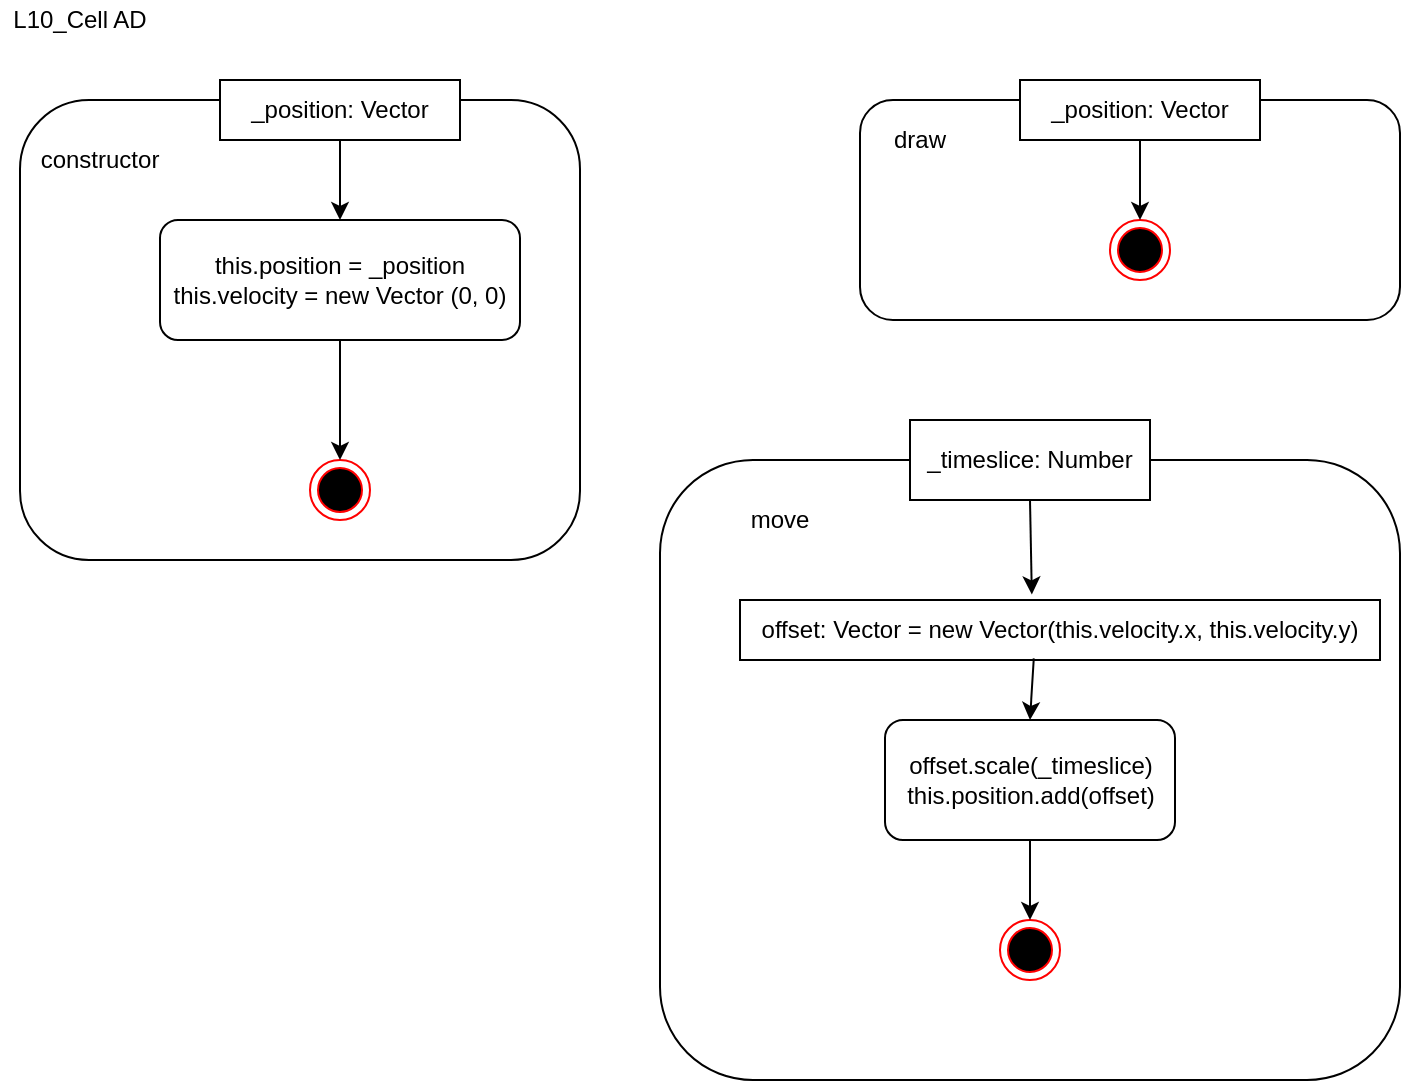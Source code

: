 <mxfile version="13.2.4" type="device" pages="8"><diagram id="fE-SWclMZTkttfoG6ZXr" name="Cell_AD"><mxGraphModel dx="1038" dy="607" grid="1" gridSize="10" guides="1" tooltips="1" connect="1" arrows="1" fold="1" page="1" pageScale="1" pageWidth="827" pageHeight="1169" math="0" shadow="0"><root><mxCell id="0"/><mxCell id="1" parent="0"/><mxCell id="BKNtHhzKWG4f-BPDIcc7-1" value="" style="rounded=1;whiteSpace=wrap;html=1;" vertex="1" parent="1"><mxGeometry x="80" y="70" width="280" height="230" as="geometry"/></mxCell><mxCell id="BKNtHhzKWG4f-BPDIcc7-2" value="_position: Vector" style="rounded=0;whiteSpace=wrap;html=1;" vertex="1" parent="1"><mxGeometry x="180" y="60" width="120" height="30" as="geometry"/></mxCell><mxCell id="BKNtHhzKWG4f-BPDIcc7-3" value="this.position = _position&lt;br&gt;this.velocity = new Vector (0, 0)" style="rounded=1;whiteSpace=wrap;html=1;" vertex="1" parent="1"><mxGeometry x="150" y="130" width="180" height="60" as="geometry"/></mxCell><mxCell id="BKNtHhzKWG4f-BPDIcc7-4" value="" style="ellipse;html=1;shape=endState;fillColor=#000000;strokeColor=#ff0000;" vertex="1" parent="1"><mxGeometry x="225" y="250" width="30" height="30" as="geometry"/></mxCell><mxCell id="BKNtHhzKWG4f-BPDIcc7-5" value="" style="endArrow=classic;html=1;exitX=0.5;exitY=1;exitDx=0;exitDy=0;entryX=0.5;entryY=0;entryDx=0;entryDy=0;" edge="1" parent="1" source="BKNtHhzKWG4f-BPDIcc7-3" target="BKNtHhzKWG4f-BPDIcc7-4"><mxGeometry width="50" height="50" relative="1" as="geometry"><mxPoint x="390" y="320" as="sourcePoint"/><mxPoint x="440" y="270" as="targetPoint"/></mxGeometry></mxCell><mxCell id="BKNtHhzKWG4f-BPDIcc7-6" value="" style="endArrow=classic;html=1;exitX=0.5;exitY=1;exitDx=0;exitDy=0;entryX=0.5;entryY=0;entryDx=0;entryDy=0;" edge="1" parent="1" source="BKNtHhzKWG4f-BPDIcc7-2" target="BKNtHhzKWG4f-BPDIcc7-3"><mxGeometry width="50" height="50" relative="1" as="geometry"><mxPoint x="430" y="260" as="sourcePoint"/><mxPoint x="480" y="210" as="targetPoint"/></mxGeometry></mxCell><mxCell id="BKNtHhzKWG4f-BPDIcc7-7" value="constructor" style="text;html=1;strokeColor=none;fillColor=none;align=center;verticalAlign=middle;whiteSpace=wrap;rounded=0;" vertex="1" parent="1"><mxGeometry x="100" y="90" width="40" height="20" as="geometry"/></mxCell><mxCell id="BKNtHhzKWG4f-BPDIcc7-8" value="L10_Cell AD" style="text;html=1;strokeColor=none;fillColor=none;align=center;verticalAlign=middle;whiteSpace=wrap;rounded=0;" vertex="1" parent="1"><mxGeometry x="70" y="20" width="80" height="20" as="geometry"/></mxCell><mxCell id="bLCQh_Ct6vz27WhKS8bL-1" value="" style="rounded=1;whiteSpace=wrap;html=1;" vertex="1" parent="1"><mxGeometry x="500" y="70" width="270" height="110" as="geometry"/></mxCell><mxCell id="bLCQh_Ct6vz27WhKS8bL-2" value="_position: Vector" style="rounded=0;whiteSpace=wrap;html=1;" vertex="1" parent="1"><mxGeometry x="580" y="60" width="120" height="30" as="geometry"/></mxCell><mxCell id="bLCQh_Ct6vz27WhKS8bL-3" value="" style="ellipse;html=1;shape=endState;fillColor=#000000;strokeColor=#ff0000;" vertex="1" parent="1"><mxGeometry x="625" y="130" width="30" height="30" as="geometry"/></mxCell><mxCell id="bLCQh_Ct6vz27WhKS8bL-4" value="" style="endArrow=classic;html=1;exitX=0.5;exitY=1;exitDx=0;exitDy=0;entryX=0.5;entryY=0;entryDx=0;entryDy=0;" edge="1" parent="1" source="bLCQh_Ct6vz27WhKS8bL-2" target="bLCQh_Ct6vz27WhKS8bL-3"><mxGeometry width="50" height="50" relative="1" as="geometry"><mxPoint x="390" y="320" as="sourcePoint"/><mxPoint x="440" y="270" as="targetPoint"/></mxGeometry></mxCell><mxCell id="bLCQh_Ct6vz27WhKS8bL-5" value="" style="rounded=1;whiteSpace=wrap;html=1;" vertex="1" parent="1"><mxGeometry x="400" y="250" width="370" height="310" as="geometry"/></mxCell><mxCell id="bLCQh_Ct6vz27WhKS8bL-6" value="draw" style="text;html=1;strokeColor=none;fillColor=none;align=center;verticalAlign=middle;whiteSpace=wrap;rounded=0;" vertex="1" parent="1"><mxGeometry x="510" y="80" width="40" height="20" as="geometry"/></mxCell><mxCell id="bLCQh_Ct6vz27WhKS8bL-7" value="_timeslice: Number" style="rounded=0;whiteSpace=wrap;html=1;" vertex="1" parent="1"><mxGeometry x="525" y="230" width="120" height="40" as="geometry"/></mxCell><mxCell id="bLCQh_Ct6vz27WhKS8bL-8" value="offset.scale(_timeslice)&lt;br&gt;this.position.add(offset)" style="rounded=1;whiteSpace=wrap;html=1;" vertex="1" parent="1"><mxGeometry x="512.5" y="380" width="145" height="60" as="geometry"/></mxCell><mxCell id="bLCQh_Ct6vz27WhKS8bL-9" value="offset: Vector = new Vector(this.velocity.x, this.velocity.y)" style="rounded=0;whiteSpace=wrap;html=1;" vertex="1" parent="1"><mxGeometry x="440" y="320" width="320" height="30" as="geometry"/></mxCell><mxCell id="bLCQh_Ct6vz27WhKS8bL-10" value="" style="ellipse;html=1;shape=endState;fillColor=#000000;strokeColor=#ff0000;" vertex="1" parent="1"><mxGeometry x="570" y="480" width="30" height="30" as="geometry"/></mxCell><mxCell id="bLCQh_Ct6vz27WhKS8bL-11" value="" style="endArrow=classic;html=1;exitX=0.5;exitY=1;exitDx=0;exitDy=0;entryX=0.456;entryY=-0.093;entryDx=0;entryDy=0;entryPerimeter=0;" edge="1" parent="1" source="bLCQh_Ct6vz27WhKS8bL-7" target="bLCQh_Ct6vz27WhKS8bL-9"><mxGeometry width="50" height="50" relative="1" as="geometry"><mxPoint x="260" y="440" as="sourcePoint"/><mxPoint x="310" y="390" as="targetPoint"/></mxGeometry></mxCell><mxCell id="bLCQh_Ct6vz27WhKS8bL-12" value="" style="endArrow=classic;html=1;exitX=0.459;exitY=0.973;exitDx=0;exitDy=0;exitPerimeter=0;entryX=0.5;entryY=0;entryDx=0;entryDy=0;" edge="1" parent="1" source="bLCQh_Ct6vz27WhKS8bL-9" target="bLCQh_Ct6vz27WhKS8bL-8"><mxGeometry width="50" height="50" relative="1" as="geometry"><mxPoint x="220" y="450" as="sourcePoint"/><mxPoint x="270" y="400" as="targetPoint"/></mxGeometry></mxCell><mxCell id="bLCQh_Ct6vz27WhKS8bL-13" value="" style="endArrow=classic;html=1;exitX=0.5;exitY=1;exitDx=0;exitDy=0;entryX=0.5;entryY=0;entryDx=0;entryDy=0;" edge="1" parent="1" source="bLCQh_Ct6vz27WhKS8bL-8" target="bLCQh_Ct6vz27WhKS8bL-10"><mxGeometry width="50" height="50" relative="1" as="geometry"><mxPoint x="160" y="480" as="sourcePoint"/><mxPoint x="210" y="430" as="targetPoint"/></mxGeometry></mxCell><mxCell id="bLCQh_Ct6vz27WhKS8bL-14" value="move" style="text;html=1;strokeColor=none;fillColor=none;align=center;verticalAlign=middle;whiteSpace=wrap;rounded=0;" vertex="1" parent="1"><mxGeometry x="440" y="270" width="40" height="20" as="geometry"/></mxCell></root></mxGraphModel></diagram><diagram id="8jORrHOCFMB-Cn54FAMW" name="Antibody_AD"><mxGraphModel dx="1038" dy="-562" grid="1" gridSize="10" guides="1" tooltips="1" connect="1" arrows="1" fold="1" page="1" pageScale="1" pageWidth="827" pageHeight="1169" math="0" shadow="0"><root><mxCell id="cYw9VUeNj1z22eWQNYyt-0"/><mxCell id="cYw9VUeNj1z22eWQNYyt-1" parent="cYw9VUeNj1z22eWQNYyt-0"/><mxCell id="cYw9VUeNj1z22eWQNYyt-2" value="" style="rounded=1;whiteSpace=wrap;html=1;" vertex="1" parent="cYw9VUeNj1z22eWQNYyt-1"><mxGeometry x="470" y="1270" width="330" height="700" as="geometry"/></mxCell><mxCell id="cYw9VUeNj1z22eWQNYyt-3" value="_position: Vector" style="rounded=0;whiteSpace=wrap;html=1;" vertex="1" parent="cYw9VUeNj1z22eWQNYyt-1"><mxGeometry x="575" y="1230" width="120" height="60" as="geometry"/></mxCell><mxCell id="cYw9VUeNj1z22eWQNYyt-4" value="crc2.save()" style="rounded=1;whiteSpace=wrap;html=1;" vertex="1" parent="cYw9VUeNj1z22eWQNYyt-1"><mxGeometry x="575" y="1330" width="120" height="30" as="geometry"/></mxCell><mxCell id="cYw9VUeNj1z22eWQNYyt-5" value="move coordinate system to _position.x, _position.y" style="rounded=1;whiteSpace=wrap;html=1;" vertex="1" parent="cYw9VUeNj1z22eWQNYyt-1"><mxGeometry x="545" y="1390" width="175" height="60" as="geometry"/></mxCell><mxCell id="cYw9VUeNj1z22eWQNYyt-6" value="rotate the coordinate system with Math.random()*360" style="rounded=1;whiteSpace=wrap;html=1;" vertex="1" parent="cYw9VUeNj1z22eWQNYyt-1"><mxGeometry x="573" y="1508" width="120" height="60" as="geometry"/></mxCell><mxCell id="cYw9VUeNj1z22eWQNYyt-7" value="draw a dark blue&amp;nbsp; line fom 0, 0 to 0, 24" style="rounded=1;whiteSpace=wrap;html=1;" vertex="1" parent="cYw9VUeNj1z22eWQNYyt-1"><mxGeometry x="575" y="1623" width="120" height="47" as="geometry"/></mxCell><mxCell id="cYw9VUeNj1z22eWQNYyt-8" value="draw a half-circle at 0, 36 with radius 12&amp;nbsp;&lt;br&gt;and draw it anticlockwise so it is attached to the line" style="rounded=1;whiteSpace=wrap;html=1;" vertex="1" parent="cYw9VUeNj1z22eWQNYyt-1"><mxGeometry x="536.25" y="1708" width="197.5" height="80" as="geometry"/></mxCell><mxCell id="cYw9VUeNj1z22eWQNYyt-9" value="crc2.restore" style="rounded=1;whiteSpace=wrap;html=1;" vertex="1" parent="cYw9VUeNj1z22eWQNYyt-1"><mxGeometry x="585" y="1830" width="100" height="30" as="geometry"/></mxCell><mxCell id="cYw9VUeNj1z22eWQNYyt-10" value="" style="ellipse;html=1;shape=endState;fillColor=#000000;strokeColor=#ff0000;" vertex="1" parent="cYw9VUeNj1z22eWQNYyt-1"><mxGeometry x="620" y="1905" width="30" height="30" as="geometry"/></mxCell><mxCell id="cYw9VUeNj1z22eWQNYyt-11" value="draw" style="text;html=1;strokeColor=none;fillColor=none;align=center;verticalAlign=middle;whiteSpace=wrap;rounded=0;" vertex="1" parent="cYw9VUeNj1z22eWQNYyt-1"><mxGeometry x="505" y="1290" width="40" height="20" as="geometry"/></mxCell><mxCell id="cYw9VUeNj1z22eWQNYyt-12" value="" style="endArrow=classic;html=1;exitX=0.5;exitY=1;exitDx=0;exitDy=0;entryX=0.5;entryY=0;entryDx=0;entryDy=0;" edge="1" parent="cYw9VUeNj1z22eWQNYyt-1" source="cYw9VUeNj1z22eWQNYyt-3" target="cYw9VUeNj1z22eWQNYyt-4"><mxGeometry width="50" height="50" relative="1" as="geometry"><mxPoint x="470" y="1440" as="sourcePoint"/><mxPoint x="520" y="1390" as="targetPoint"/></mxGeometry></mxCell><mxCell id="cYw9VUeNj1z22eWQNYyt-13" value="" style="endArrow=classic;html=1;exitX=0.5;exitY=1;exitDx=0;exitDy=0;entryX=0.515;entryY=-0.003;entryDx=0;entryDy=0;entryPerimeter=0;" edge="1" parent="cYw9VUeNj1z22eWQNYyt-1" source="cYw9VUeNj1z22eWQNYyt-4" target="cYw9VUeNj1z22eWQNYyt-5"><mxGeometry width="50" height="50" relative="1" as="geometry"><mxPoint x="450" y="1470" as="sourcePoint"/><mxPoint x="490" y="1420" as="targetPoint"/></mxGeometry></mxCell><mxCell id="cYw9VUeNj1z22eWQNYyt-14" value="" style="endArrow=classic;html=1;exitX=0.534;exitY=0.986;exitDx=0;exitDy=0;exitPerimeter=0;entryX=0.54;entryY=0.019;entryDx=0;entryDy=0;entryPerimeter=0;" edge="1" parent="cYw9VUeNj1z22eWQNYyt-1" source="cYw9VUeNj1z22eWQNYyt-5" target="cYw9VUeNj1z22eWQNYyt-6"><mxGeometry width="50" height="50" relative="1" as="geometry"><mxPoint x="480" y="1520" as="sourcePoint"/><mxPoint x="530" y="1470" as="targetPoint"/></mxGeometry></mxCell><mxCell id="cYw9VUeNj1z22eWQNYyt-15" value="" style="endArrow=classic;html=1;exitX=0.5;exitY=1;exitDx=0;exitDy=0;" edge="1" parent="cYw9VUeNj1z22eWQNYyt-1" source="cYw9VUeNj1z22eWQNYyt-6"><mxGeometry width="50" height="50" relative="1" as="geometry"><mxPoint x="510" y="1670" as="sourcePoint"/><mxPoint x="633" y="1620" as="targetPoint"/></mxGeometry></mxCell><mxCell id="cYw9VUeNj1z22eWQNYyt-16" value="" style="endArrow=classic;html=1;exitX=0.5;exitY=1;exitDx=0;exitDy=0;entryX=0.5;entryY=0;entryDx=0;entryDy=0;" edge="1" parent="cYw9VUeNj1z22eWQNYyt-1" source="cYw9VUeNj1z22eWQNYyt-7" target="cYw9VUeNj1z22eWQNYyt-8"><mxGeometry width="50" height="50" relative="1" as="geometry"><mxPoint x="470" y="1720" as="sourcePoint"/><mxPoint x="520" y="1670" as="targetPoint"/></mxGeometry></mxCell><mxCell id="cYw9VUeNj1z22eWQNYyt-17" value="" style="endArrow=classic;html=1;exitX=0.5;exitY=1;exitDx=0;exitDy=0;entryX=0.5;entryY=0;entryDx=0;entryDy=0;" edge="1" parent="cYw9VUeNj1z22eWQNYyt-1" source="cYw9VUeNj1z22eWQNYyt-8" target="cYw9VUeNj1z22eWQNYyt-9"><mxGeometry width="50" height="50" relative="1" as="geometry"><mxPoint x="480" y="1860" as="sourcePoint"/><mxPoint x="530" y="1810" as="targetPoint"/></mxGeometry></mxCell><mxCell id="cYw9VUeNj1z22eWQNYyt-18" value="" style="endArrow=classic;html=1;exitX=0.5;exitY=1.133;exitDx=0;exitDy=0;exitPerimeter=0;entryX=0.5;entryY=0;entryDx=0;entryDy=0;" edge="1" parent="cYw9VUeNj1z22eWQNYyt-1" source="cYw9VUeNj1z22eWQNYyt-9" target="cYw9VUeNj1z22eWQNYyt-10"><mxGeometry width="50" height="50" relative="1" as="geometry"><mxPoint x="470" y="1930" as="sourcePoint"/><mxPoint x="520" y="1880" as="targetPoint"/></mxGeometry></mxCell><mxCell id="cYw9VUeNj1z22eWQNYyt-19" value="" style="rounded=1;whiteSpace=wrap;html=1;" vertex="1" parent="cYw9VUeNj1z22eWQNYyt-1"><mxGeometry x="25" y="1740" width="425" height="480" as="geometry"/></mxCell><mxCell id="cYw9VUeNj1z22eWQNYyt-20" value="move" style="text;html=1;strokeColor=none;fillColor=none;align=center;verticalAlign=middle;whiteSpace=wrap;rounded=0;" vertex="1" parent="cYw9VUeNj1z22eWQNYyt-1"><mxGeometry x="75" y="1755" width="40" height="20" as="geometry"/></mxCell><mxCell id="cYw9VUeNj1z22eWQNYyt-21" value="_timeslice: number" style="rounded=0;whiteSpace=wrap;html=1;" vertex="1" parent="cYw9VUeNj1z22eWQNYyt-1"><mxGeometry x="165" y="1720" width="120" height="35" as="geometry"/></mxCell><mxCell id="cYw9VUeNj1z22eWQNYyt-23" value="super.move(_timeslice)" style="rounded=0;whiteSpace=wrap;html=1;" vertex="1" parent="cYw9VUeNj1z22eWQNYyt-1"><mxGeometry x="113.25" y="1785" width="250" height="40" as="geometry"/></mxCell><mxCell id="cYw9VUeNj1z22eWQNYyt-25" value="" style="rhombus;whiteSpace=wrap;html=1;" vertex="1" parent="cYw9VUeNj1z22eWQNYyt-1"><mxGeometry x="211.25" y="1875" width="40" height="40" as="geometry"/></mxCell><mxCell id="cYw9VUeNj1z22eWQNYyt-26" value="position.y += height" style="rounded=1;whiteSpace=wrap;html=1;" vertex="1" parent="cYw9VUeNj1z22eWQNYyt-1"><mxGeometry x="122.5" y="1985" width="100" height="30" as="geometry"/></mxCell><mxCell id="cYw9VUeNj1z22eWQNYyt-27" value="position.y -= height" style="rounded=1;whiteSpace=wrap;html=1;" vertex="1" parent="cYw9VUeNj1z22eWQNYyt-1"><mxGeometry x="262.5" y="1980" width="90" height="40" as="geometry"/></mxCell><mxCell id="cYw9VUeNj1z22eWQNYyt-28" value="" style="rhombus;whiteSpace=wrap;html=1;" vertex="1" parent="cYw9VUeNj1z22eWQNYyt-1"><mxGeometry x="222.5" y="2097.5" width="40" height="40" as="geometry"/></mxCell><mxCell id="cYw9VUeNj1z22eWQNYyt-29" value="" style="ellipse;html=1;shape=endState;fillColor=#000000;strokeColor=#ff0000;" vertex="1" parent="cYw9VUeNj1z22eWQNYyt-1"><mxGeometry x="225.75" y="2165" width="30" height="30" as="geometry"/></mxCell><mxCell id="cYw9VUeNj1z22eWQNYyt-30" value="" style="endArrow=classic;html=1;exitX=0.5;exitY=1;exitDx=0;exitDy=0;entryX=0;entryY=0;entryDx=0;entryDy=0;" edge="1" parent="cYw9VUeNj1z22eWQNYyt-1" source="cYw9VUeNj1z22eWQNYyt-26" target="cYw9VUeNj1z22eWQNYyt-28"><mxGeometry width="50" height="50" relative="1" as="geometry"><mxPoint x="103.25" y="2095" as="sourcePoint"/><mxPoint x="153.25" y="2045" as="targetPoint"/></mxGeometry></mxCell><mxCell id="cYw9VUeNj1z22eWQNYyt-31" value="" style="endArrow=classic;html=1;exitX=0.5;exitY=1;exitDx=0;exitDy=0;entryX=1;entryY=0;entryDx=0;entryDy=0;" edge="1" parent="cYw9VUeNj1z22eWQNYyt-1" source="cYw9VUeNj1z22eWQNYyt-27" target="cYw9VUeNj1z22eWQNYyt-28"><mxGeometry width="50" height="50" relative="1" as="geometry"><mxPoint x="303.25" y="2095" as="sourcePoint"/><mxPoint x="353.25" y="2045" as="targetPoint"/></mxGeometry></mxCell><mxCell id="cYw9VUeNj1z22eWQNYyt-32" value="" style="endArrow=classic;html=1;exitX=1;exitY=1;exitDx=0;exitDy=0;entryX=0.25;entryY=0;entryDx=0;entryDy=0;" edge="1" parent="cYw9VUeNj1z22eWQNYyt-1" source="cYw9VUeNj1z22eWQNYyt-25" target="cYw9VUeNj1z22eWQNYyt-27"><mxGeometry width="50" height="50" relative="1" as="geometry"><mxPoint x="493.25" y="1945" as="sourcePoint"/><mxPoint x="543.25" y="1895" as="targetPoint"/></mxGeometry></mxCell><mxCell id="cYw9VUeNj1z22eWQNYyt-33" value="" style="endArrow=classic;html=1;exitX=0;exitY=1;exitDx=0;exitDy=0;entryX=0.75;entryY=0;entryDx=0;entryDy=0;" edge="1" parent="cYw9VUeNj1z22eWQNYyt-1" source="cYw9VUeNj1z22eWQNYyt-25" target="cYw9VUeNj1z22eWQNYyt-26"><mxGeometry width="50" height="50" relative="1" as="geometry"><mxPoint x="533.25" y="1925" as="sourcePoint"/><mxPoint x="583.25" y="1875" as="targetPoint"/></mxGeometry></mxCell><mxCell id="cYw9VUeNj1z22eWQNYyt-34" value="" style="endArrow=classic;html=1;exitX=1;exitY=0;exitDx=0;exitDy=0;entryX=0;entryY=0.5;entryDx=0;entryDy=0;" edge="1" parent="cYw9VUeNj1z22eWQNYyt-1" source="cYw9VUeNj1z22eWQNYyt-25" target="cYw9VUeNj1z22eWQNYyt-35"><mxGeometry width="50" height="50" relative="1" as="geometry"><mxPoint x="543.25" y="1955" as="sourcePoint"/><mxPoint x="513.25" y="1875" as="targetPoint"/></mxGeometry></mxCell><mxCell id="cYw9VUeNj1z22eWQNYyt-35" value="" style="ellipse;html=1;shape=endState;fillColor=#000000;strokeColor=#ff0000;" vertex="1" parent="cYw9VUeNj1z22eWQNYyt-1"><mxGeometry x="333.25" y="1830" width="30" height="30" as="geometry"/></mxCell><mxCell id="cYw9VUeNj1z22eWQNYyt-36" value="" style="endArrow=classic;html=1;entryX=0.5;entryY=0;entryDx=0;entryDy=0;exitX=0.475;exitY=1.021;exitDx=0;exitDy=0;exitPerimeter=0;" edge="1" parent="cYw9VUeNj1z22eWQNYyt-1" source="cYw9VUeNj1z22eWQNYyt-23" target="cYw9VUeNj1z22eWQNYyt-25"><mxGeometry width="50" height="50" relative="1" as="geometry"><mxPoint x="231.25" y="1845" as="sourcePoint"/><mxPoint x="503.25" y="1815" as="targetPoint"/></mxGeometry></mxCell><mxCell id="cYw9VUeNj1z22eWQNYyt-39" value="" style="endArrow=classic;html=1;exitX=0.5;exitY=1;exitDx=0;exitDy=0;entryX=0.448;entryY=0.046;entryDx=0;entryDy=0;entryPerimeter=0;" edge="1" parent="cYw9VUeNj1z22eWQNYyt-1" source="cYw9VUeNj1z22eWQNYyt-21" target="cYw9VUeNj1z22eWQNYyt-23"><mxGeometry width="50" height="50" relative="1" as="geometry"><mxPoint x="532.5" y="1840" as="sourcePoint"/><mxPoint x="582.5" y="1790" as="targetPoint"/></mxGeometry></mxCell><mxCell id="cYw9VUeNj1z22eWQNYyt-40" value="[position.y &amp;lt; -30]" style="text;html=1;strokeColor=none;fillColor=none;align=center;verticalAlign=middle;whiteSpace=wrap;rounded=0;rotation=0;" vertex="1" parent="cYw9VUeNj1z22eWQNYyt-1"><mxGeometry x="160.47" y="1932.5" width="39.53" height="20" as="geometry"/></mxCell><mxCell id="cYw9VUeNj1z22eWQNYyt-41" value="[position.y &amp;gt; height]" style="text;html=1;strokeColor=none;fillColor=none;align=center;verticalAlign=middle;whiteSpace=wrap;rounded=0;rotation=0;" vertex="1" parent="cYw9VUeNj1z22eWQNYyt-1"><mxGeometry x="270" y="1915" width="50" height="32.5" as="geometry"/></mxCell><mxCell id="cYw9VUeNj1z22eWQNYyt-42" value="positon.x += width" style="rounded=1;whiteSpace=wrap;html=1;" vertex="1" parent="cYw9VUeNj1z22eWQNYyt-1"><mxGeometry x="363.25" y="2027.5" width="66" height="30" as="geometry"/></mxCell><mxCell id="cYw9VUeNj1z22eWQNYyt-43" value="position.x -= width" style="rounded=1;whiteSpace=wrap;html=1;" vertex="1" parent="cYw9VUeNj1z22eWQNYyt-1"><mxGeometry x="52.5" y="2057.5" width="85" height="40" as="geometry"/></mxCell><mxCell id="cYw9VUeNj1z22eWQNYyt-44" value="" style="endArrow=classic;html=1;exitX=0;exitY=0.5;exitDx=0;exitDy=0;entryX=0.5;entryY=0;entryDx=0;entryDy=0;" edge="1" parent="cYw9VUeNj1z22eWQNYyt-1" source="cYw9VUeNj1z22eWQNYyt-25" target="cYw9VUeNj1z22eWQNYyt-43"><mxGeometry width="50" height="50" relative="1" as="geometry"><mxPoint x="73.25" y="1942.5" as="sourcePoint"/><mxPoint x="123.25" y="1892.5" as="targetPoint"/><Array as="points"><mxPoint x="98.25" y="1895.5"/></Array></mxGeometry></mxCell><mxCell id="cYw9VUeNj1z22eWQNYyt-45" value="" style="endArrow=classic;html=1;exitX=1;exitY=0.5;exitDx=0;exitDy=0;entryX=0.5;entryY=0;entryDx=0;entryDy=0;" edge="1" parent="cYw9VUeNj1z22eWQNYyt-1" source="cYw9VUeNj1z22eWQNYyt-25" target="cYw9VUeNj1z22eWQNYyt-42"><mxGeometry width="50" height="50" relative="1" as="geometry"><mxPoint x="363.25" y="1962.5" as="sourcePoint"/><mxPoint x="413.25" y="1912.5" as="targetPoint"/><Array as="points"><mxPoint x="396.25" y="1895.5"/></Array></mxGeometry></mxCell><mxCell id="cYw9VUeNj1z22eWQNYyt-46" value="" style="endArrow=classic;html=1;exitX=0.5;exitY=1;exitDx=0;exitDy=0;entryX=0.5;entryY=0;entryDx=0;entryDy=0;" edge="1" parent="cYw9VUeNj1z22eWQNYyt-1" source="cYw9VUeNj1z22eWQNYyt-28" target="cYw9VUeNj1z22eWQNYyt-29"><mxGeometry width="50" height="50" relative="1" as="geometry"><mxPoint x="133.25" y="2252.5" as="sourcePoint"/><mxPoint x="183.25" y="2202.5" as="targetPoint"/></mxGeometry></mxCell><mxCell id="cYw9VUeNj1z22eWQNYyt-47" value="" style="endArrow=classic;html=1;exitX=0.5;exitY=1;exitDx=0;exitDy=0;entryX=0;entryY=0.5;entryDx=0;entryDy=0;" edge="1" parent="cYw9VUeNj1z22eWQNYyt-1" source="cYw9VUeNj1z22eWQNYyt-43" target="cYw9VUeNj1z22eWQNYyt-28"><mxGeometry width="50" height="50" relative="1" as="geometry"><mxPoint x="93.25" y="2232.5" as="sourcePoint"/><mxPoint x="143.25" y="2182.5" as="targetPoint"/></mxGeometry></mxCell><mxCell id="cYw9VUeNj1z22eWQNYyt-48" value="" style="endArrow=classic;html=1;exitX=0.5;exitY=1;exitDx=0;exitDy=0;entryX=1;entryY=0.5;entryDx=0;entryDy=0;" edge="1" parent="cYw9VUeNj1z22eWQNYyt-1" source="cYw9VUeNj1z22eWQNYyt-42" target="cYw9VUeNj1z22eWQNYyt-28"><mxGeometry width="50" height="50" relative="1" as="geometry"><mxPoint x="343.25" y="2232.5" as="sourcePoint"/><mxPoint x="393.25" y="2182.5" as="targetPoint"/></mxGeometry></mxCell><mxCell id="cYw9VUeNj1z22eWQNYyt-49" value="[position.x &amp;gt; width&amp;nbsp; ]" style="text;html=1;strokeColor=none;fillColor=none;align=center;verticalAlign=middle;whiteSpace=wrap;rounded=0;" vertex="1" parent="cYw9VUeNj1z22eWQNYyt-1"><mxGeometry x="97.03" y="1872.5" width="108.25" height="20" as="geometry"/></mxCell><mxCell id="cYw9VUeNj1z22eWQNYyt-50" value="[position.x &amp;lt; 0]" style="text;html=1;strokeColor=none;fillColor=none;align=center;verticalAlign=middle;whiteSpace=wrap;rounded=0;" vertex="1" parent="cYw9VUeNj1z22eWQNYyt-1"><mxGeometry x="304.88" y="1872.5" width="86.75" height="20" as="geometry"/></mxCell><mxCell id="cYw9VUeNj1z22eWQNYyt-51" value="L10_Antibody AD" style="text;html=1;strokeColor=none;fillColor=none;align=center;verticalAlign=middle;whiteSpace=wrap;rounded=0;" vertex="1" parent="cYw9VUeNj1z22eWQNYyt-1"><mxGeometry x="20" y="1180" width="100" height="20" as="geometry"/></mxCell><mxCell id="cYw9VUeNj1z22eWQNYyt-52" value="" style="rounded=1;whiteSpace=wrap;html=1;" vertex="1" parent="cYw9VUeNj1z22eWQNYyt-1"><mxGeometry x="35" y="1250" width="405" height="310" as="geometry"/></mxCell><mxCell id="cYw9VUeNj1z22eWQNYyt-53" value="_position: Vector" style="rounded=0;whiteSpace=wrap;html=1;" vertex="1" parent="cYw9VUeNj1z22eWQNYyt-1"><mxGeometry x="200" y="1240" width="120" height="30" as="geometry"/></mxCell><mxCell id="cYw9VUeNj1z22eWQNYyt-54" value="super(_position)" style="rounded=1;whiteSpace=wrap;html=1;" vertex="1" parent="cYw9VUeNj1z22eWQNYyt-1"><mxGeometry x="192.5" y="1310" width="135" height="30" as="geometry"/></mxCell><mxCell id="cYw9VUeNj1z22eWQNYyt-55" value="call Method random of vector with (7, 10)&amp;nbsp;" style="rounded=1;whiteSpace=wrap;html=1;" vertex="1" parent="cYw9VUeNj1z22eWQNYyt-1"><mxGeometry x="137.5" y="1370" width="245" height="30" as="geometry"/></mxCell><mxCell id="cYw9VUeNj1z22eWQNYyt-56" value="set rotation to Math.random() * 360" style="rounded=1;whiteSpace=wrap;html=1;" vertex="1" parent="cYw9VUeNj1z22eWQNYyt-1"><mxGeometry x="165" y="1440" width="191.25" height="30" as="geometry"/></mxCell><mxCell id="cYw9VUeNj1z22eWQNYyt-57" value="" style="ellipse;html=1;shape=endState;fillColor=#000000;strokeColor=#ff0000;" vertex="1" parent="cYw9VUeNj1z22eWQNYyt-1"><mxGeometry x="245.63" y="1508" width="30" height="30" as="geometry"/></mxCell><mxCell id="cYw9VUeNj1z22eWQNYyt-58" value="" style="endArrow=classic;html=1;exitX=0.5;exitY=1;exitDx=0;exitDy=0;entryX=0.5;entryY=0;entryDx=0;entryDy=0;" edge="1" parent="cYw9VUeNj1z22eWQNYyt-1" source="cYw9VUeNj1z22eWQNYyt-56" target="cYw9VUeNj1z22eWQNYyt-57"><mxGeometry width="50" height="50" relative="1" as="geometry"><mxPoint x="90" y="1660" as="sourcePoint"/><mxPoint x="140" y="1610" as="targetPoint"/></mxGeometry></mxCell><mxCell id="cYw9VUeNj1z22eWQNYyt-59" value="" style="endArrow=classic;html=1;exitX=0.5;exitY=1;exitDx=0;exitDy=0;entryX=0.5;entryY=0;entryDx=0;entryDy=0;" edge="1" parent="cYw9VUeNj1z22eWQNYyt-1" source="cYw9VUeNj1z22eWQNYyt-55" target="cYw9VUeNj1z22eWQNYyt-56"><mxGeometry width="50" height="50" relative="1" as="geometry"><mxPoint x="80" y="1500" as="sourcePoint"/><mxPoint x="130" y="1450" as="targetPoint"/></mxGeometry></mxCell><mxCell id="cYw9VUeNj1z22eWQNYyt-60" value="" style="endArrow=classic;html=1;exitX=0.5;exitY=1;exitDx=0;exitDy=0;entryX=0.5;entryY=0;entryDx=0;entryDy=0;" edge="1" parent="cYw9VUeNj1z22eWQNYyt-1" source="cYw9VUeNj1z22eWQNYyt-54" target="cYw9VUeNj1z22eWQNYyt-55"><mxGeometry width="50" height="50" relative="1" as="geometry"><mxPoint x="290" y="1400" as="sourcePoint"/><mxPoint x="340" y="1350" as="targetPoint"/></mxGeometry></mxCell><mxCell id="cYw9VUeNj1z22eWQNYyt-61" value="" style="endArrow=classic;html=1;exitX=0.5;exitY=1;exitDx=0;exitDy=0;entryX=0.5;entryY=0;entryDx=0;entryDy=0;" edge="1" parent="cYw9VUeNj1z22eWQNYyt-1" source="cYw9VUeNj1z22eWQNYyt-53" target="cYw9VUeNj1z22eWQNYyt-54"><mxGeometry width="50" height="50" relative="1" as="geometry"><mxPoint x="100" y="1450" as="sourcePoint"/><mxPoint x="150" y="1400" as="targetPoint"/></mxGeometry></mxCell><mxCell id="cYw9VUeNj1z22eWQNYyt-62" value="constructor" style="text;html=1;strokeColor=none;fillColor=none;align=center;verticalAlign=middle;whiteSpace=wrap;rounded=0;" vertex="1" parent="cYw9VUeNj1z22eWQNYyt-1"><mxGeometry x="83" y="1260" width="40" height="20" as="geometry"/></mxCell></root></mxGraphModel></diagram><diagram id="nbk-_3qnH7y5Eix8tAhF" name="Background_AD"><mxGraphModel dx="1038" dy="607" grid="1" gridSize="10" guides="1" tooltips="1" connect="1" arrows="1" fold="1" page="1" pageScale="1" pageWidth="827" pageHeight="1169" math="0" shadow="0"><root><mxCell id="zYLbbvhgf2W01oDOGKgQ-0"/><mxCell id="zYLbbvhgf2W01oDOGKgQ-1" parent="zYLbbvhgf2W01oDOGKgQ-0"/><mxCell id="zYLbbvhgf2W01oDOGKgQ-2" value="L10 Background-Cells AD" style="text;html=1;strokeColor=none;fillColor=none;align=center;verticalAlign=middle;whiteSpace=wrap;rounded=0;" vertex="1" parent="zYLbbvhgf2W01oDOGKgQ-1"><mxGeometry x="30" y="20" width="160" height="20" as="geometry"/></mxCell><mxCell id="zYLbbvhgf2W01oDOGKgQ-3" value="" style="rounded=1;whiteSpace=wrap;html=1;" vertex="1" parent="zYLbbvhgf2W01oDOGKgQ-1"><mxGeometry x="340" y="150" width="420" height="920" as="geometry"/></mxCell><mxCell id="zYLbbvhgf2W01oDOGKgQ-4" value="_position: Vector" style="rounded=0;whiteSpace=wrap;html=1;" vertex="1" parent="zYLbbvhgf2W01oDOGKgQ-1"><mxGeometry x="480" y="140" width="120" height="30" as="geometry"/></mxCell><mxCell id="zYLbbvhgf2W01oDOGKgQ-5" value="draw" style="text;html=1;strokeColor=none;fillColor=none;align=center;verticalAlign=middle;whiteSpace=wrap;rounded=0;" vertex="1" parent="zYLbbvhgf2W01oDOGKgQ-1"><mxGeometry x="370" y="160" width="40" height="20" as="geometry"/></mxCell><mxCell id="zYLbbvhgf2W01oDOGKgQ-6" value="define two Arrays with colors for both the cell and the nucleus&lt;br&gt;and randomly choose colors" style="rounded=1;whiteSpace=wrap;html=1;" vertex="1" parent="zYLbbvhgf2W01oDOGKgQ-1"><mxGeometry x="385" y="210" width="330" height="40" as="geometry"/></mxCell><mxCell id="zYLbbvhgf2W01oDOGKgQ-7" value="radius = 5 + Math.random * 15&lt;br&gt;startAngle = Math.PI / 180&lt;br&gt;endAngle = (Math.PI / 180) *360" style="rounded=0;whiteSpace=wrap;html=1;" vertex="1" parent="zYLbbvhgf2W01oDOGKgQ-1"><mxGeometry x="460" y="280" width="180" height="50" as="geometry"/></mxCell><mxCell id="zYLbbvhgf2W01oDOGKgQ-8" value="create shadow for the cells" style="rounded=1;whiteSpace=wrap;html=1;" vertex="1" parent="zYLbbvhgf2W01oDOGKgQ-1"><mxGeometry x="475" y="360" width="150" height="30" as="geometry"/></mxCell><mxCell id="zYLbbvhgf2W01oDOGKgQ-9" value="rotation = Math.random * 360&lt;br&gt;pattern = create Canvas 2D" style="rounded=0;whiteSpace=wrap;html=1;" vertex="1" parent="zYLbbvhgf2W01oDOGKgQ-1"><mxGeometry x="461" y="421" width="180" height="39" as="geometry"/></mxCell><mxCell id="zYLbbvhgf2W01oDOGKgQ-10" value="pattern.width and height = 2;&amp;nbsp;&lt;br&gt;create small dots on the pattern to create texture" style="rounded=1;whiteSpace=wrap;html=1;" vertex="1" parent="zYLbbvhgf2W01oDOGKgQ-1"><mxGeometry x="460" y="490" width="180" height="60" as="geometry"/></mxCell><mxCell id="zYLbbvhgf2W01oDOGKgQ-11" value="add color with opacity &quot;55&quot; to both fill- and stroke-Style" style="rounded=1;whiteSpace=wrap;html=1;" vertex="1" parent="zYLbbvhgf2W01oDOGKgQ-1"><mxGeometry x="387.5" y="580" width="325" height="40" as="geometry"/></mxCell><mxCell id="zYLbbvhgf2W01oDOGKgQ-12" value="beginPath()&lt;br&gt;create ellipse with _position, radius, radius * Math.random + radius, rotation, startAngle, endAngle&lt;br&gt;closePath()&lt;br&gt;add color with opacity &quot;88&quot; as stroke style of ellipse&lt;br&gt;add pattern as fill Style of ellipse" style="rounded=1;whiteSpace=wrap;html=1;" vertex="1" parent="zYLbbvhgf2W01oDOGKgQ-1"><mxGeometry x="376" y="654.5" width="350" height="95" as="geometry"/></mxCell><mxCell id="zYLbbvhgf2W01oDOGKgQ-13" value="beginPath()&lt;br&gt;create circle with, _position.x +2, _position.y - 3, 3, Math.random(), 1.7 * Math.PI" style="rounded=1;whiteSpace=wrap;html=1;" vertex="1" parent="zYLbbvhgf2W01oDOGKgQ-1"><mxGeometry x="457.5" y="790" width="185" height="60" as="geometry"/></mxCell><mxCell id="zYLbbvhgf2W01oDOGKgQ-14" value="closePath()&lt;br&gt;add color for nucleus with opacity &quot;33&quot;" style="rounded=1;whiteSpace=wrap;html=1;" vertex="1" parent="zYLbbvhgf2W01oDOGKgQ-1"><mxGeometry x="438.5" y="880" width="218" height="60" as="geometry"/></mxCell><mxCell id="zYLbbvhgf2W01oDOGKgQ-15" value="" style="ellipse;html=1;shape=endState;fillColor=#000000;strokeColor=#ff0000;" vertex="1" parent="zYLbbvhgf2W01oDOGKgQ-1"><mxGeometry x="540" y="990" width="30" height="30" as="geometry"/></mxCell><mxCell id="zYLbbvhgf2W01oDOGKgQ-16" value="" style="endArrow=classic;html=1;exitX=0.5;exitY=1;exitDx=0;exitDy=0;entryX=0.469;entryY=-0.01;entryDx=0;entryDy=0;entryPerimeter=0;" edge="1" parent="zYLbbvhgf2W01oDOGKgQ-1" source="zYLbbvhgf2W01oDOGKgQ-4" target="zYLbbvhgf2W01oDOGKgQ-6"><mxGeometry width="50" height="50" relative="1" as="geometry"><mxPoint x="790" y="210" as="sourcePoint"/><mxPoint x="840" y="160" as="targetPoint"/></mxGeometry></mxCell><mxCell id="zYLbbvhgf2W01oDOGKgQ-17" value="" style="endArrow=classic;html=1;exitX=0.5;exitY=1;exitDx=0;exitDy=0;entryX=0.5;entryY=0;entryDx=0;entryDy=0;" edge="1" parent="zYLbbvhgf2W01oDOGKgQ-1" source="zYLbbvhgf2W01oDOGKgQ-6" target="zYLbbvhgf2W01oDOGKgQ-7"><mxGeometry width="50" height="50" relative="1" as="geometry"><mxPoint x="830" y="230" as="sourcePoint"/><mxPoint x="880" y="180" as="targetPoint"/></mxGeometry></mxCell><mxCell id="zYLbbvhgf2W01oDOGKgQ-18" value="" style="endArrow=classic;html=1;exitX=0.5;exitY=1;exitDx=0;exitDy=0;entryX=0.5;entryY=0;entryDx=0;entryDy=0;" edge="1" parent="zYLbbvhgf2W01oDOGKgQ-1" source="zYLbbvhgf2W01oDOGKgQ-7" target="zYLbbvhgf2W01oDOGKgQ-8"><mxGeometry width="50" height="50" relative="1" as="geometry"><mxPoint x="840" y="320" as="sourcePoint"/><mxPoint x="890" y="270" as="targetPoint"/></mxGeometry></mxCell><mxCell id="zYLbbvhgf2W01oDOGKgQ-19" value="" style="endArrow=classic;html=1;exitX=0.5;exitY=1;exitDx=0;exitDy=0;entryX=0.5;entryY=0;entryDx=0;entryDy=0;" edge="1" parent="zYLbbvhgf2W01oDOGKgQ-1" source="zYLbbvhgf2W01oDOGKgQ-8" target="zYLbbvhgf2W01oDOGKgQ-9"><mxGeometry width="50" height="50" relative="1" as="geometry"><mxPoint x="790" y="460" as="sourcePoint"/><mxPoint x="840" y="410" as="targetPoint"/></mxGeometry></mxCell><mxCell id="zYLbbvhgf2W01oDOGKgQ-20" value="" style="endArrow=classic;html=1;exitX=0.5;exitY=1;exitDx=0;exitDy=0;entryX=0.5;entryY=0;entryDx=0;entryDy=0;" edge="1" parent="zYLbbvhgf2W01oDOGKgQ-1" source="zYLbbvhgf2W01oDOGKgQ-9" target="zYLbbvhgf2W01oDOGKgQ-10"><mxGeometry width="50" height="50" relative="1" as="geometry"><mxPoint x="800" y="500" as="sourcePoint"/><mxPoint x="850" y="450" as="targetPoint"/></mxGeometry></mxCell><mxCell id="zYLbbvhgf2W01oDOGKgQ-21" value="" style="endArrow=classic;html=1;exitX=0.5;exitY=1;exitDx=0;exitDy=0;" edge="1" parent="zYLbbvhgf2W01oDOGKgQ-1" source="zYLbbvhgf2W01oDOGKgQ-10" target="zYLbbvhgf2W01oDOGKgQ-11"><mxGeometry width="50" height="50" relative="1" as="geometry"><mxPoint x="870" y="600" as="sourcePoint"/><mxPoint x="920" y="550" as="targetPoint"/></mxGeometry></mxCell><mxCell id="zYLbbvhgf2W01oDOGKgQ-22" value="" style="endArrow=classic;html=1;exitX=0.5;exitY=1;exitDx=0;exitDy=0;entryX=0.5;entryY=0;entryDx=0;entryDy=0;" edge="1" parent="zYLbbvhgf2W01oDOGKgQ-1" source="zYLbbvhgf2W01oDOGKgQ-11" target="zYLbbvhgf2W01oDOGKgQ-12"><mxGeometry width="50" height="50" relative="1" as="geometry"><mxPoint x="880" y="650" as="sourcePoint"/><mxPoint x="930" y="600" as="targetPoint"/></mxGeometry></mxCell><mxCell id="zYLbbvhgf2W01oDOGKgQ-23" value="" style="endArrow=classic;html=1;exitX=0.5;exitY=1;exitDx=0;exitDy=0;entryX=0.5;entryY=0;entryDx=0;entryDy=0;" edge="1" parent="zYLbbvhgf2W01oDOGKgQ-1" source="zYLbbvhgf2W01oDOGKgQ-12" target="zYLbbvhgf2W01oDOGKgQ-13"><mxGeometry width="50" height="50" relative="1" as="geometry"><mxPoint x="850" y="870" as="sourcePoint"/><mxPoint x="900" y="820" as="targetPoint"/></mxGeometry></mxCell><mxCell id="zYLbbvhgf2W01oDOGKgQ-24" value="" style="endArrow=classic;html=1;exitX=0.5;exitY=1;exitDx=0;exitDy=0;" edge="1" parent="zYLbbvhgf2W01oDOGKgQ-1" source="zYLbbvhgf2W01oDOGKgQ-13" target="zYLbbvhgf2W01oDOGKgQ-14"><mxGeometry width="50" height="50" relative="1" as="geometry"><mxPoint x="900" y="890" as="sourcePoint"/><mxPoint x="950" y="840" as="targetPoint"/></mxGeometry></mxCell><mxCell id="zYLbbvhgf2W01oDOGKgQ-25" value="" style="endArrow=classic;html=1;exitX=0.538;exitY=1;exitDx=0;exitDy=0;exitPerimeter=0;entryX=0.5;entryY=0;entryDx=0;entryDy=0;" edge="1" parent="zYLbbvhgf2W01oDOGKgQ-1" source="zYLbbvhgf2W01oDOGKgQ-14" target="zYLbbvhgf2W01oDOGKgQ-15"><mxGeometry width="50" height="50" relative="1" as="geometry"><mxPoint x="920" y="890" as="sourcePoint"/><mxPoint x="970" y="840" as="targetPoint"/></mxGeometry></mxCell><mxCell id="zYLbbvhgf2W01oDOGKgQ-26" value="" style="rounded=1;whiteSpace=wrap;html=1;" vertex="1" parent="zYLbbvhgf2W01oDOGKgQ-1"><mxGeometry x="30" y="150" width="230" height="180" as="geometry"/></mxCell><mxCell id="zYLbbvhgf2W01oDOGKgQ-27" value="super(_position)" style="rounded=1;whiteSpace=wrap;html=1;" vertex="1" parent="zYLbbvhgf2W01oDOGKgQ-1"><mxGeometry x="85" y="210" width="120" height="30" as="geometry"/></mxCell><mxCell id="zYLbbvhgf2W01oDOGKgQ-28" value="" style="ellipse;html=1;shape=endState;fillColor=#000000;strokeColor=#ff0000;" vertex="1" parent="zYLbbvhgf2W01oDOGKgQ-1"><mxGeometry x="130" y="270" width="30" height="30" as="geometry"/></mxCell><mxCell id="zYLbbvhgf2W01oDOGKgQ-29" value="" style="endArrow=classic;html=1;exitX=0.5;exitY=1;exitDx=0;exitDy=0;entryX=0.5;entryY=0;entryDx=0;entryDy=0;" edge="1" parent="zYLbbvhgf2W01oDOGKgQ-1" source="zYLbbvhgf2W01oDOGKgQ-27" target="zYLbbvhgf2W01oDOGKgQ-28"><mxGeometry width="50" height="50" relative="1" as="geometry"><mxPoint x="430" y="240" as="sourcePoint"/><mxPoint x="480" y="190" as="targetPoint"/></mxGeometry></mxCell><mxCell id="zYLbbvhgf2W01oDOGKgQ-30" value="_position: Vector" style="rounded=0;whiteSpace=wrap;html=1;" vertex="1" parent="zYLbbvhgf2W01oDOGKgQ-1"><mxGeometry x="85" y="130" width="120" height="30" as="geometry"/></mxCell><mxCell id="zYLbbvhgf2W01oDOGKgQ-31" value="" style="endArrow=classic;html=1;exitX=0.5;exitY=1;exitDx=0;exitDy=0;entryX=0.5;entryY=0;entryDx=0;entryDy=0;" edge="1" parent="zYLbbvhgf2W01oDOGKgQ-1" source="zYLbbvhgf2W01oDOGKgQ-30" target="zYLbbvhgf2W01oDOGKgQ-27"><mxGeometry width="50" height="50" relative="1" as="geometry"><mxPoint x="430" y="240" as="sourcePoint"/><mxPoint x="480" y="190" as="targetPoint"/></mxGeometry></mxCell><mxCell id="zYLbbvhgf2W01oDOGKgQ-32" value="constructor" style="text;html=1;strokeColor=none;fillColor=none;align=center;verticalAlign=middle;whiteSpace=wrap;rounded=0;" vertex="1" parent="zYLbbvhgf2W01oDOGKgQ-1"><mxGeometry x="45" y="170" width="40" height="20" as="geometry"/></mxCell></root></mxGraphModel></diagram><diagram id="Ys9uE4333X8-Big2weB0" name="Macrophage_AD"><mxGraphModel dx="1038" dy="607" grid="1" gridSize="10" guides="1" tooltips="1" connect="1" arrows="1" fold="1" page="1" pageScale="1" pageWidth="827" pageHeight="1169" math="0" shadow="0"><root><mxCell id="LpGdlqHd9QVQZYAAfWzT-0"/><mxCell id="LpGdlqHd9QVQZYAAfWzT-1" parent="LpGdlqHd9QVQZYAAfWzT-0"/><mxCell id="LpGdlqHd9QVQZYAAfWzT-2" value="L10 Macrophage AD&amp;nbsp;" style="text;html=1;strokeColor=none;fillColor=none;align=center;verticalAlign=middle;whiteSpace=wrap;rounded=0;" vertex="1" parent="LpGdlqHd9QVQZYAAfWzT-1"><mxGeometry x="40" y="20" width="120" height="20" as="geometry"/></mxCell><mxCell id="LpGdlqHd9QVQZYAAfWzT-3" value="" style="rounded=1;whiteSpace=wrap;html=1;" vertex="1" parent="LpGdlqHd9QVQZYAAfWzT-1"><mxGeometry x="320" y="40" width="490" height="860" as="geometry"/></mxCell><mxCell id="LpGdlqHd9QVQZYAAfWzT-4" value="_xPosition: number&lt;br&gt;_yPosition: number" style="rounded=0;whiteSpace=wrap;html=1;" vertex="1" parent="LpGdlqHd9QVQZYAAfWzT-1"><mxGeometry x="505" y="20" width="120" height="40" as="geometry"/></mxCell><mxCell id="LpGdlqHd9QVQZYAAfWzT-5" value="crc2.beginPath" style="rounded=1;whiteSpace=wrap;html=1;" vertex="1" parent="LpGdlqHd9QVQZYAAfWzT-1"><mxGeometry x="505" y="110" width="120" height="30" as="geometry"/></mxCell><mxCell id="LpGdlqHd9QVQZYAAfWzT-6" value="" style="edgeStyle=orthogonalEdgeStyle;rounded=0;orthogonalLoop=1;jettySize=auto;html=1;" edge="1" parent="LpGdlqHd9QVQZYAAfWzT-1" source="LpGdlqHd9QVQZYAAfWzT-7" target="LpGdlqHd9QVQZYAAfWzT-9"><mxGeometry relative="1" as="geometry"/></mxCell><mxCell id="LpGdlqHd9QVQZYAAfWzT-7" value="create circle at _xPosition +40, _yPosition +40 and Radius 40" style="rounded=1;whiteSpace=wrap;html=1;" vertex="1" parent="LpGdlqHd9QVQZYAAfWzT-1"><mxGeometry x="480" y="190" width="165" height="60" as="geometry"/></mxCell><mxCell id="LpGdlqHd9QVQZYAAfWzT-8" value="" style="edgeStyle=orthogonalEdgeStyle;rounded=0;orthogonalLoop=1;jettySize=auto;html=1;" edge="1" parent="LpGdlqHd9QVQZYAAfWzT-1" source="LpGdlqHd9QVQZYAAfWzT-9" target="LpGdlqHd9QVQZYAAfWzT-10"><mxGeometry relative="1" as="geometry"/></mxCell><mxCell id="LpGdlqHd9QVQZYAAfWzT-9" value="create circle at _xPosition + 18, _yPosition +12 and Radius 35" style="rounded=1;whiteSpace=wrap;html=1;" vertex="1" parent="LpGdlqHd9QVQZYAAfWzT-1"><mxGeometry x="480" y="275" width="165" height="60" as="geometry"/></mxCell><mxCell id="LpGdlqHd9QVQZYAAfWzT-10" value="create circle at _xPosition + 80, _yPosition + 52 and Radius 30" style="rounded=1;whiteSpace=wrap;html=1;" vertex="1" parent="LpGdlqHd9QVQZYAAfWzT-1"><mxGeometry x="480" y="355" width="165" height="60" as="geometry"/></mxCell><mxCell id="LpGdlqHd9QVQZYAAfWzT-11" value="fill all circles with same color" style="rounded=1;whiteSpace=wrap;html=1;" vertex="1" parent="LpGdlqHd9QVQZYAAfWzT-1"><mxGeometry x="502.5" y="435" width="120" height="35" as="geometry"/></mxCell><mxCell id="LpGdlqHd9QVQZYAAfWzT-12" value="closePath" style="rounded=1;whiteSpace=wrap;html=1;" vertex="1" parent="LpGdlqHd9QVQZYAAfWzT-1"><mxGeometry x="525.5" y="490" width="75" height="20" as="geometry"/></mxCell><mxCell id="LpGdlqHd9QVQZYAAfWzT-13" value="beginPath" style="rounded=1;whiteSpace=wrap;html=1;" vertex="1" parent="LpGdlqHd9QVQZYAAfWzT-1"><mxGeometry x="503" y="545" width="120" height="25" as="geometry"/></mxCell><mxCell id="LpGdlqHd9QVQZYAAfWzT-14" value="create circle with radius 7 at _xPosition + 40 and _yPosition + 40" style="rounded=1;whiteSpace=wrap;html=1;" vertex="1" parent="LpGdlqHd9QVQZYAAfWzT-1"><mxGeometry x="478" y="610" width="170" height="60" as="geometry"/></mxCell><mxCell id="LpGdlqHd9QVQZYAAfWzT-15" value="fill the circle with dark grey color" style="rounded=1;whiteSpace=wrap;html=1;" vertex="1" parent="LpGdlqHd9QVQZYAAfWzT-1"><mxGeometry x="505" y="705" width="120" height="35" as="geometry"/></mxCell><mxCell id="LpGdlqHd9QVQZYAAfWzT-16" value="closePath" style="rounded=1;whiteSpace=wrap;html=1;" vertex="1" parent="LpGdlqHd9QVQZYAAfWzT-1"><mxGeometry x="505" y="780" width="120" height="20" as="geometry"/></mxCell><mxCell id="LpGdlqHd9QVQZYAAfWzT-17" value="" style="endArrow=classic;html=1;exitX=0.5;exitY=1;exitDx=0;exitDy=0;" edge="1" parent="LpGdlqHd9QVQZYAAfWzT-1" source="LpGdlqHd9QVQZYAAfWzT-4" target="LpGdlqHd9QVQZYAAfWzT-5"><mxGeometry width="50" height="50" relative="1" as="geometry"><mxPoint x="410" y="160" as="sourcePoint"/><mxPoint x="460" y="110" as="targetPoint"/></mxGeometry></mxCell><mxCell id="LpGdlqHd9QVQZYAAfWzT-18" value="" style="endArrow=classic;html=1;exitX=0.5;exitY=1;exitDx=0;exitDy=0;entryX=0.5;entryY=0;entryDx=0;entryDy=0;" edge="1" parent="LpGdlqHd9QVQZYAAfWzT-1" source="LpGdlqHd9QVQZYAAfWzT-5" target="LpGdlqHd9QVQZYAAfWzT-7"><mxGeometry width="50" height="50" relative="1" as="geometry"><mxPoint x="380" y="210" as="sourcePoint"/><mxPoint x="430" y="160" as="targetPoint"/></mxGeometry></mxCell><mxCell id="LpGdlqHd9QVQZYAAfWzT-19" value="" style="endArrow=classic;html=1;exitX=0.5;exitY=1;exitDx=0;exitDy=0;entryX=0.5;entryY=0;entryDx=0;entryDy=0;" edge="1" parent="LpGdlqHd9QVQZYAAfWzT-1" source="LpGdlqHd9QVQZYAAfWzT-10" target="LpGdlqHd9QVQZYAAfWzT-11"><mxGeometry width="50" height="50" relative="1" as="geometry"><mxPoint x="360" y="490" as="sourcePoint"/><mxPoint x="410" y="440" as="targetPoint"/></mxGeometry></mxCell><mxCell id="LpGdlqHd9QVQZYAAfWzT-20" value="" style="endArrow=classic;html=1;exitX=0.5;exitY=1;exitDx=0;exitDy=0;entryX=0.5;entryY=0;entryDx=0;entryDy=0;" edge="1" parent="LpGdlqHd9QVQZYAAfWzT-1" source="LpGdlqHd9QVQZYAAfWzT-11" target="LpGdlqHd9QVQZYAAfWzT-12"><mxGeometry width="50" height="50" relative="1" as="geometry"><mxPoint x="370" y="580" as="sourcePoint"/><mxPoint x="420" y="530" as="targetPoint"/></mxGeometry></mxCell><mxCell id="LpGdlqHd9QVQZYAAfWzT-21" value="" style="endArrow=classic;html=1;exitX=0.571;exitY=1;exitDx=0;exitDy=0;exitPerimeter=0;entryX=0.539;entryY=-0.048;entryDx=0;entryDy=0;entryPerimeter=0;" edge="1" parent="LpGdlqHd9QVQZYAAfWzT-1" source="LpGdlqHd9QVQZYAAfWzT-12" target="LpGdlqHd9QVQZYAAfWzT-13"><mxGeometry width="50" height="50" relative="1" as="geometry"><mxPoint x="410" y="570" as="sourcePoint"/><mxPoint x="460" y="520" as="targetPoint"/></mxGeometry></mxCell><mxCell id="LpGdlqHd9QVQZYAAfWzT-22" value="" style="endArrow=classic;html=1;exitX=0.5;exitY=1;exitDx=0;exitDy=0;entryX=0.5;entryY=0;entryDx=0;entryDy=0;" edge="1" parent="LpGdlqHd9QVQZYAAfWzT-1" source="LpGdlqHd9QVQZYAAfWzT-13" target="LpGdlqHd9QVQZYAAfWzT-14"><mxGeometry width="50" height="50" relative="1" as="geometry"><mxPoint x="380" y="630" as="sourcePoint"/><mxPoint x="430" y="580" as="targetPoint"/></mxGeometry></mxCell><mxCell id="LpGdlqHd9QVQZYAAfWzT-23" value="" style="endArrow=classic;html=1;exitX=0.5;exitY=1;exitDx=0;exitDy=0;entryX=0.5;entryY=0;entryDx=0;entryDy=0;" edge="1" parent="LpGdlqHd9QVQZYAAfWzT-1" source="LpGdlqHd9QVQZYAAfWzT-14" target="LpGdlqHd9QVQZYAAfWzT-15"><mxGeometry width="50" height="50" relative="1" as="geometry"><mxPoint x="380" y="760" as="sourcePoint"/><mxPoint x="430" y="710" as="targetPoint"/></mxGeometry></mxCell><mxCell id="LpGdlqHd9QVQZYAAfWzT-24" value="" style="endArrow=classic;html=1;exitX=0.5;exitY=1;exitDx=0;exitDy=0;entryX=0.5;entryY=0;entryDx=0;entryDy=0;" edge="1" parent="LpGdlqHd9QVQZYAAfWzT-1" source="LpGdlqHd9QVQZYAAfWzT-15" target="LpGdlqHd9QVQZYAAfWzT-16"><mxGeometry width="50" height="50" relative="1" as="geometry"><mxPoint x="410" y="820" as="sourcePoint"/><mxPoint x="460" y="780" as="targetPoint"/></mxGeometry></mxCell><mxCell id="LpGdlqHd9QVQZYAAfWzT-25" value="" style="ellipse;html=1;shape=endState;fillColor=#000000;strokeColor=#ff0000;" vertex="1" parent="LpGdlqHd9QVQZYAAfWzT-1"><mxGeometry x="550" y="834" width="30" height="30" as="geometry"/></mxCell><mxCell id="LpGdlqHd9QVQZYAAfWzT-26" value="" style="endArrow=classic;html=1;exitX=0.5;exitY=1;exitDx=0;exitDy=0;entryX=0.5;entryY=0;entryDx=0;entryDy=0;" edge="1" parent="LpGdlqHd9QVQZYAAfWzT-1" source="LpGdlqHd9QVQZYAAfWzT-16" target="LpGdlqHd9QVQZYAAfWzT-25"><mxGeometry width="50" height="50" relative="1" as="geometry"><mxPoint x="390" y="850" as="sourcePoint"/><mxPoint x="440" y="800" as="targetPoint"/></mxGeometry></mxCell><mxCell id="LpGdlqHd9QVQZYAAfWzT-27" value="createMacrophage" style="text;html=1;strokeColor=none;fillColor=none;align=center;verticalAlign=middle;whiteSpace=wrap;rounded=0;" vertex="1" parent="LpGdlqHd9QVQZYAAfWzT-1"><mxGeometry x="375" y="60" width="40" height="20" as="geometry"/></mxCell><mxCell id="_zmcO9jE91iSVBnIevt4-0" value="" style="rounded=1;whiteSpace=wrap;html=1;" vertex="1" parent="LpGdlqHd9QVQZYAAfWzT-1"><mxGeometry x="30" y="150" width="230" height="180" as="geometry"/></mxCell><mxCell id="_zmcO9jE91iSVBnIevt4-1" value="super(_position)" style="rounded=1;whiteSpace=wrap;html=1;" vertex="1" parent="LpGdlqHd9QVQZYAAfWzT-1"><mxGeometry x="85" y="210" width="120" height="30" as="geometry"/></mxCell><mxCell id="_zmcO9jE91iSVBnIevt4-2" value="" style="ellipse;html=1;shape=endState;fillColor=#000000;strokeColor=#ff0000;" vertex="1" parent="LpGdlqHd9QVQZYAAfWzT-1"><mxGeometry x="130" y="270" width="30" height="30" as="geometry"/></mxCell><mxCell id="_zmcO9jE91iSVBnIevt4-3" value="" style="endArrow=classic;html=1;exitX=0.5;exitY=1;exitDx=0;exitDy=0;entryX=0.5;entryY=0;entryDx=0;entryDy=0;" edge="1" parent="LpGdlqHd9QVQZYAAfWzT-1" source="_zmcO9jE91iSVBnIevt4-1" target="_zmcO9jE91iSVBnIevt4-2"><mxGeometry width="50" height="50" relative="1" as="geometry"><mxPoint x="430" y="240" as="sourcePoint"/><mxPoint x="480" y="190" as="targetPoint"/></mxGeometry></mxCell><mxCell id="_zmcO9jE91iSVBnIevt4-4" value="_position: Vector" style="rounded=0;whiteSpace=wrap;html=1;" vertex="1" parent="LpGdlqHd9QVQZYAAfWzT-1"><mxGeometry x="85" y="130" width="120" height="30" as="geometry"/></mxCell><mxCell id="_zmcO9jE91iSVBnIevt4-5" value="" style="endArrow=classic;html=1;exitX=0.5;exitY=1;exitDx=0;exitDy=0;entryX=0.5;entryY=0;entryDx=0;entryDy=0;" edge="1" parent="LpGdlqHd9QVQZYAAfWzT-1" source="_zmcO9jE91iSVBnIevt4-4" target="_zmcO9jE91iSVBnIevt4-1"><mxGeometry width="50" height="50" relative="1" as="geometry"><mxPoint x="430" y="240" as="sourcePoint"/><mxPoint x="480" y="190" as="targetPoint"/></mxGeometry></mxCell><mxCell id="_zmcO9jE91iSVBnIevt4-6" value="constructor" style="text;html=1;strokeColor=none;fillColor=none;align=center;verticalAlign=middle;whiteSpace=wrap;rounded=0;" vertex="1" parent="LpGdlqHd9QVQZYAAfWzT-1"><mxGeometry x="45" y="170" width="40" height="20" as="geometry"/></mxCell></root></mxGraphModel></diagram><diagram id="CTFk-KuKDm9lWrrggqle" name="Particle_AD"><mxGraphModel dx="1038" dy="607" grid="1" gridSize="10" guides="1" tooltips="1" connect="1" arrows="1" fold="1" page="1" pageScale="1" pageWidth="827" pageHeight="1169" math="0" shadow="0"><root><mxCell id="I1F2PIkYTcGpmFNWU0O2-0"/><mxCell id="I1F2PIkYTcGpmFNWU0O2-1" parent="I1F2PIkYTcGpmFNWU0O2-0"/><mxCell id="lo2RXGYq3ia-aj_k3nSS-5" value="" style="rounded=1;whiteSpace=wrap;html=1;" vertex="1" parent="I1F2PIkYTcGpmFNWU0O2-1"><mxGeometry x="400" y="573" width="420" height="437" as="geometry"/></mxCell><mxCell id="I1F2PIkYTcGpmFNWU0O2-2" value="L10 Particle AD" style="text;html=1;strokeColor=none;fillColor=none;align=center;verticalAlign=middle;whiteSpace=wrap;rounded=0;" vertex="1" parent="I1F2PIkYTcGpmFNWU0O2-1"><mxGeometry x="30" y="20" width="90" height="20" as="geometry"/></mxCell><mxCell id="I1F2PIkYTcGpmFNWU0O2-3" value="" style="rounded=1;whiteSpace=wrap;html=1;" vertex="1" parent="I1F2PIkYTcGpmFNWU0O2-1"><mxGeometry x="15" y="80" width="385" height="510" as="geometry"/></mxCell><mxCell id="I1F2PIkYTcGpmFNWU0O2-4" value="_position: Vector" style="rounded=0;whiteSpace=wrap;html=1;" vertex="1" parent="I1F2PIkYTcGpmFNWU0O2-1"><mxGeometry x="200" y="70" width="120" height="30" as="geometry"/></mxCell><mxCell id="I1F2PIkYTcGpmFNWU0O2-5" value="super(_position)" style="rounded=1;whiteSpace=wrap;html=1;" vertex="1" parent="I1F2PIkYTcGpmFNWU0O2-1"><mxGeometry x="160" y="140" width="160" height="20" as="geometry"/></mxCell><mxCell id="I1F2PIkYTcGpmFNWU0O2-6" value="define Arrays of colors both for the cell and the nuclei" style="rounded=1;whiteSpace=wrap;html=1;" vertex="1" parent="I1F2PIkYTcGpmFNWU0O2-1"><mxGeometry x="70" y="190" width="310" height="40" as="geometry"/></mxCell><mxCell id="I1F2PIkYTcGpmFNWU0O2-7" value="randomly choose a color for the cell and the nucleus and set the color for the cell with this" style="rounded=1;whiteSpace=wrap;html=1;" vertex="1" parent="I1F2PIkYTcGpmFNWU0O2-1"><mxGeometry x="140" y="250" width="190" height="50" as="geometry"/></mxCell><mxCell id="I1F2PIkYTcGpmFNWU0O2-8" value="define the rotation with Math.random() * 360" style="rounded=1;whiteSpace=wrap;html=1;" vertex="1" parent="I1F2PIkYTcGpmFNWU0O2-1"><mxGeometry x="80" y="330" width="250" height="30" as="geometry"/></mxCell><mxCell id="I1F2PIkYTcGpmFNWU0O2-9" value="define the size with 1 + (Math.random() * 2)" style="rounded=1;whiteSpace=wrap;html=1;" vertex="1" parent="I1F2PIkYTcGpmFNWU0O2-1"><mxGeometry x="70" y="390" width="260" height="20" as="geometry"/></mxCell><mxCell id="I1F2PIkYTcGpmFNWU0O2-10" value="&amp;nbsp;call Method random of Vector with (10, 100)" style="rounded=1;whiteSpace=wrap;html=1;" vertex="1" parent="I1F2PIkYTcGpmFNWU0O2-1"><mxGeometry x="90" y="450" width="240" height="40" as="geometry"/></mxCell><mxCell id="I1F2PIkYTcGpmFNWU0O2-11" value="" style="ellipse;html=1;shape=endState;fillColor=#000000;strokeColor=#ff0000;" vertex="1" parent="I1F2PIkYTcGpmFNWU0O2-1"><mxGeometry x="225" y="530" width="30" height="30" as="geometry"/></mxCell><mxCell id="I1F2PIkYTcGpmFNWU0O2-12" value="constructor" style="text;html=1;strokeColor=none;fillColor=none;align=center;verticalAlign=middle;whiteSpace=wrap;rounded=0;" vertex="1" parent="I1F2PIkYTcGpmFNWU0O2-1"><mxGeometry x="50" y="90" width="40" height="20" as="geometry"/></mxCell><mxCell id="I1F2PIkYTcGpmFNWU0O2-13" value="" style="endArrow=classic;html=1;exitX=0.5;exitY=1;exitDx=0;exitDy=0;entryX=0.625;entryY=0.09;entryDx=0;entryDy=0;entryPerimeter=0;" edge="1" parent="I1F2PIkYTcGpmFNWU0O2-1" source="I1F2PIkYTcGpmFNWU0O2-4" target="I1F2PIkYTcGpmFNWU0O2-5"><mxGeometry width="50" height="50" relative="1" as="geometry"><mxPoint x="520" y="180" as="sourcePoint"/><mxPoint x="570" y="130" as="targetPoint"/></mxGeometry></mxCell><mxCell id="I1F2PIkYTcGpmFNWU0O2-14" value="" style="endArrow=classic;html=1;exitX=0.5;exitY=1;exitDx=0;exitDy=0;entryX=0.548;entryY=-0.017;entryDx=0;entryDy=0;entryPerimeter=0;" edge="1" parent="I1F2PIkYTcGpmFNWU0O2-1" source="I1F2PIkYTcGpmFNWU0O2-5" target="I1F2PIkYTcGpmFNWU0O2-6"><mxGeometry width="50" height="50" relative="1" as="geometry"><mxPoint x="560" y="200" as="sourcePoint"/><mxPoint x="610" y="150" as="targetPoint"/></mxGeometry></mxCell><mxCell id="I1F2PIkYTcGpmFNWU0O2-15" value="" style="endArrow=classic;html=1;exitX=0.5;exitY=1;exitDx=0;exitDy=0;entryX=0.448;entryY=0.01;entryDx=0;entryDy=0;entryPerimeter=0;" edge="1" parent="I1F2PIkYTcGpmFNWU0O2-1" source="I1F2PIkYTcGpmFNWU0O2-6" target="I1F2PIkYTcGpmFNWU0O2-7"><mxGeometry width="50" height="50" relative="1" as="geometry"><mxPoint x="220" y="280" as="sourcePoint"/><mxPoint x="270" y="230" as="targetPoint"/></mxGeometry></mxCell><mxCell id="I1F2PIkYTcGpmFNWU0O2-16" value="" style="endArrow=classic;html=1;exitX=0.5;exitY=1;exitDx=0;exitDy=0;entryX=0.618;entryY=0.017;entryDx=0;entryDy=0;entryPerimeter=0;" edge="1" parent="I1F2PIkYTcGpmFNWU0O2-1" source="I1F2PIkYTcGpmFNWU0O2-7" target="I1F2PIkYTcGpmFNWU0O2-8"><mxGeometry width="50" height="50" relative="1" as="geometry"><mxPoint x="160" y="350" as="sourcePoint"/><mxPoint x="210" y="300" as="targetPoint"/></mxGeometry></mxCell><mxCell id="I1F2PIkYTcGpmFNWU0O2-17" value="" style="endArrow=classic;html=1;exitX=0.617;exitY=0.997;exitDx=0;exitDy=0;exitPerimeter=0;entryX=0.631;entryY=-0.053;entryDx=0;entryDy=0;entryPerimeter=0;" edge="1" parent="I1F2PIkYTcGpmFNWU0O2-1" source="I1F2PIkYTcGpmFNWU0O2-8" target="I1F2PIkYTcGpmFNWU0O2-9"><mxGeometry width="50" height="50" relative="1" as="geometry"><mxPoint x="180" y="420" as="sourcePoint"/><mxPoint x="230" y="370" as="targetPoint"/></mxGeometry></mxCell><mxCell id="I1F2PIkYTcGpmFNWU0O2-18" value="" style="endArrow=classic;html=1;exitX=0.633;exitY=0.988;exitDx=0;exitDy=0;exitPerimeter=0;entryX=0.6;entryY=-0.01;entryDx=0;entryDy=0;entryPerimeter=0;" edge="1" parent="I1F2PIkYTcGpmFNWU0O2-1" source="I1F2PIkYTcGpmFNWU0O2-9" target="I1F2PIkYTcGpmFNWU0O2-10"><mxGeometry width="50" height="50" relative="1" as="geometry"><mxPoint x="170" y="480" as="sourcePoint"/><mxPoint x="220" y="430" as="targetPoint"/></mxGeometry></mxCell><mxCell id="I1F2PIkYTcGpmFNWU0O2-19" value="" style="endArrow=classic;html=1;exitX=0.625;exitY=0.99;exitDx=0;exitDy=0;exitPerimeter=0;entryX=0.5;entryY=0;entryDx=0;entryDy=0;" edge="1" parent="I1F2PIkYTcGpmFNWU0O2-1" source="I1F2PIkYTcGpmFNWU0O2-10" target="I1F2PIkYTcGpmFNWU0O2-11"><mxGeometry width="50" height="50" relative="1" as="geometry"><mxPoint x="180" y="570" as="sourcePoint"/><mxPoint x="230" y="520" as="targetPoint"/></mxGeometry></mxCell><mxCell id="I1F2PIkYTcGpmFNWU0O2-20" value="" style="rounded=1;whiteSpace=wrap;html=1;" vertex="1" parent="I1F2PIkYTcGpmFNWU0O2-1"><mxGeometry x="440" y="80" width="360" height="420" as="geometry"/></mxCell><mxCell id="I1F2PIkYTcGpmFNWU0O2-21" value="crc2.save()" style="rounded=1;whiteSpace=wrap;html=1;" vertex="1" parent="I1F2PIkYTcGpmFNWU0O2-1"><mxGeometry x="570" y="130" width="120" height="30" as="geometry"/></mxCell><mxCell id="I1F2PIkYTcGpmFNWU0O2-22" value="startAngle = (Math.Pi / 180)&lt;br&gt;endAngle = (Math.PI( 180) *360" style="rounded=0;whiteSpace=wrap;html=1;" vertex="1" parent="I1F2PIkYTcGpmFNWU0O2-1"><mxGeometry x="550" y="180" width="180" height="40" as="geometry"/></mxCell><mxCell id="I1F2PIkYTcGpmFNWU0O2-23" value="beginPath()&lt;br&gt;draw ellipse with _position, this.radius, this.radius*Math.random() + this.radius, this.rotation, startAngle and endAngle&lt;br&gt;closePath()" style="rounded=1;whiteSpace=wrap;html=1;" vertex="1" parent="I1F2PIkYTcGpmFNWU0O2-1"><mxGeometry x="455" y="255" width="330" height="85" as="geometry"/></mxCell><mxCell id="I1F2PIkYTcGpmFNWU0O2-24" value="set stroke Style to color with opacity &quot;88&quot; and fill-Style to color with opacity &quot;33&quot; and apply them to ellipse" style="rounded=1;whiteSpace=wrap;html=1;" vertex="1" parent="I1F2PIkYTcGpmFNWU0O2-1"><mxGeometry x="520" y="370" width="240" height="60" as="geometry"/></mxCell><mxCell id="I1F2PIkYTcGpmFNWU0O2-25" value="" style="ellipse;html=1;shape=endState;fillColor=#000000;strokeColor=#ff0000;" vertex="1" parent="I1F2PIkYTcGpmFNWU0O2-1"><mxGeometry x="625" y="455" width="30" height="30" as="geometry"/></mxCell><mxCell id="I1F2PIkYTcGpmFNWU0O2-27" value="move" style="text;html=1;strokeColor=none;fillColor=none;align=center;verticalAlign=middle;whiteSpace=wrap;rounded=0;" vertex="1" parent="I1F2PIkYTcGpmFNWU0O2-1"><mxGeometry x="445" y="595" width="40" height="20" as="geometry"/></mxCell><mxCell id="I1F2PIkYTcGpmFNWU0O2-28" value="_timeslice: number" style="rounded=0;whiteSpace=wrap;html=1;" vertex="1" parent="I1F2PIkYTcGpmFNWU0O2-1"><mxGeometry x="535" y="560" width="120" height="35" as="geometry"/></mxCell><mxCell id="I1F2PIkYTcGpmFNWU0O2-32" value="" style="rhombus;whiteSpace=wrap;html=1;" vertex="1" parent="I1F2PIkYTcGpmFNWU0O2-1"><mxGeometry x="572.75" y="680" width="40" height="40" as="geometry"/></mxCell><mxCell id="I1F2PIkYTcGpmFNWU0O2-33" value="position.y += height" style="rounded=1;whiteSpace=wrap;html=1;" vertex="1" parent="I1F2PIkYTcGpmFNWU0O2-1"><mxGeometry x="484" y="790" width="100" height="30" as="geometry"/></mxCell><mxCell id="I1F2PIkYTcGpmFNWU0O2-34" value="position.y -= height" style="rounded=1;whiteSpace=wrap;html=1;" vertex="1" parent="I1F2PIkYTcGpmFNWU0O2-1"><mxGeometry x="624" y="785" width="90" height="40" as="geometry"/></mxCell><mxCell id="I1F2PIkYTcGpmFNWU0O2-35" value="" style="rhombus;whiteSpace=wrap;html=1;" vertex="1" parent="I1F2PIkYTcGpmFNWU0O2-1"><mxGeometry x="584" y="902.5" width="40" height="40" as="geometry"/></mxCell><mxCell id="I1F2PIkYTcGpmFNWU0O2-36" value="" style="ellipse;html=1;shape=endState;fillColor=#000000;strokeColor=#ff0000;" vertex="1" parent="I1F2PIkYTcGpmFNWU0O2-1"><mxGeometry x="587.25" y="970" width="30" height="30" as="geometry"/></mxCell><mxCell id="I1F2PIkYTcGpmFNWU0O2-37" value="" style="endArrow=classic;html=1;exitX=0.5;exitY=1;exitDx=0;exitDy=0;entryX=0;entryY=0;entryDx=0;entryDy=0;" edge="1" parent="I1F2PIkYTcGpmFNWU0O2-1" source="I1F2PIkYTcGpmFNWU0O2-33" target="I1F2PIkYTcGpmFNWU0O2-35"><mxGeometry width="50" height="50" relative="1" as="geometry"><mxPoint x="464.75" y="900" as="sourcePoint"/><mxPoint x="514.75" y="850" as="targetPoint"/></mxGeometry></mxCell><mxCell id="I1F2PIkYTcGpmFNWU0O2-38" value="" style="endArrow=classic;html=1;exitX=0.5;exitY=1;exitDx=0;exitDy=0;entryX=1;entryY=0;entryDx=0;entryDy=0;" edge="1" parent="I1F2PIkYTcGpmFNWU0O2-1" source="I1F2PIkYTcGpmFNWU0O2-34" target="I1F2PIkYTcGpmFNWU0O2-35"><mxGeometry width="50" height="50" relative="1" as="geometry"><mxPoint x="664.75" y="900" as="sourcePoint"/><mxPoint x="714.75" y="850" as="targetPoint"/></mxGeometry></mxCell><mxCell id="I1F2PIkYTcGpmFNWU0O2-39" value="" style="endArrow=classic;html=1;exitX=1;exitY=1;exitDx=0;exitDy=0;entryX=0.25;entryY=0;entryDx=0;entryDy=0;" edge="1" parent="I1F2PIkYTcGpmFNWU0O2-1" source="I1F2PIkYTcGpmFNWU0O2-32" target="I1F2PIkYTcGpmFNWU0O2-34"><mxGeometry width="50" height="50" relative="1" as="geometry"><mxPoint x="854.75" y="750" as="sourcePoint"/><mxPoint x="904.75" y="700" as="targetPoint"/></mxGeometry></mxCell><mxCell id="I1F2PIkYTcGpmFNWU0O2-40" value="" style="endArrow=classic;html=1;exitX=0;exitY=1;exitDx=0;exitDy=0;entryX=0.75;entryY=0;entryDx=0;entryDy=0;" edge="1" parent="I1F2PIkYTcGpmFNWU0O2-1" source="I1F2PIkYTcGpmFNWU0O2-32" target="I1F2PIkYTcGpmFNWU0O2-33"><mxGeometry width="50" height="50" relative="1" as="geometry"><mxPoint x="894.75" y="730" as="sourcePoint"/><mxPoint x="944.75" y="680" as="targetPoint"/></mxGeometry></mxCell><mxCell id="I1F2PIkYTcGpmFNWU0O2-41" value="" style="endArrow=classic;html=1;exitX=1;exitY=0;exitDx=0;exitDy=0;entryX=0;entryY=0.5;entryDx=0;entryDy=0;" edge="1" parent="I1F2PIkYTcGpmFNWU0O2-1" source="I1F2PIkYTcGpmFNWU0O2-32" target="I1F2PIkYTcGpmFNWU0O2-42"><mxGeometry width="50" height="50" relative="1" as="geometry"><mxPoint x="904.75" y="760" as="sourcePoint"/><mxPoint x="874.75" y="680" as="targetPoint"/></mxGeometry></mxCell><mxCell id="I1F2PIkYTcGpmFNWU0O2-42" value="" style="ellipse;html=1;shape=endState;fillColor=#000000;strokeColor=#ff0000;" vertex="1" parent="I1F2PIkYTcGpmFNWU0O2-1"><mxGeometry x="693.75" y="630" width="30" height="30" as="geometry"/></mxCell><mxCell id="I1F2PIkYTcGpmFNWU0O2-46" value="" style="endArrow=classic;html=1;exitX=0.5;exitY=1;exitDx=0;exitDy=0;entryX=0.5;entryY=0;entryDx=0;entryDy=0;" edge="1" parent="I1F2PIkYTcGpmFNWU0O2-1" source="I1F2PIkYTcGpmFNWU0O2-28" target="I1F2PIkYTcGpmFNWU0O2-32"><mxGeometry width="50" height="50" relative="1" as="geometry"><mxPoint x="902.5" y="680" as="sourcePoint"/><mxPoint x="595.25" y="626.84" as="targetPoint"/></mxGeometry></mxCell><mxCell id="I1F2PIkYTcGpmFNWU0O2-47" value="[position.y &amp;lt; -30]" style="text;html=1;strokeColor=none;fillColor=none;align=center;verticalAlign=middle;whiteSpace=wrap;rounded=0;rotation=0;" vertex="1" parent="I1F2PIkYTcGpmFNWU0O2-1"><mxGeometry x="527.25" y="737.5" width="39.53" height="20" as="geometry"/></mxCell><mxCell id="I1F2PIkYTcGpmFNWU0O2-48" value="[position.y &amp;gt; height]" style="text;html=1;strokeColor=none;fillColor=none;align=center;verticalAlign=middle;whiteSpace=wrap;rounded=0;rotation=0;" vertex="1" parent="I1F2PIkYTcGpmFNWU0O2-1"><mxGeometry x="631.5" y="720" width="50" height="32.5" as="geometry"/></mxCell><mxCell id="I1F2PIkYTcGpmFNWU0O2-49" value="positon.x += width" style="rounded=1;whiteSpace=wrap;html=1;" vertex="1" parent="I1F2PIkYTcGpmFNWU0O2-1"><mxGeometry x="724.75" y="832.5" width="66" height="30" as="geometry"/></mxCell><mxCell id="I1F2PIkYTcGpmFNWU0O2-50" value="position.x -= width" style="rounded=1;whiteSpace=wrap;html=1;" vertex="1" parent="I1F2PIkYTcGpmFNWU0O2-1"><mxGeometry x="414" y="862.5" width="85" height="40" as="geometry"/></mxCell><mxCell id="I1F2PIkYTcGpmFNWU0O2-51" value="" style="endArrow=classic;html=1;exitX=0;exitY=0.5;exitDx=0;exitDy=0;entryX=0.5;entryY=0;entryDx=0;entryDy=0;" edge="1" parent="I1F2PIkYTcGpmFNWU0O2-1" source="I1F2PIkYTcGpmFNWU0O2-32" target="I1F2PIkYTcGpmFNWU0O2-50"><mxGeometry width="50" height="50" relative="1" as="geometry"><mxPoint x="434.75" y="747.5" as="sourcePoint"/><mxPoint x="484.75" y="697.5" as="targetPoint"/><Array as="points"><mxPoint x="459.75" y="700.5"/></Array></mxGeometry></mxCell><mxCell id="I1F2PIkYTcGpmFNWU0O2-52" value="" style="endArrow=classic;html=1;exitX=1;exitY=0.5;exitDx=0;exitDy=0;entryX=0.5;entryY=0;entryDx=0;entryDy=0;" edge="1" parent="I1F2PIkYTcGpmFNWU0O2-1" source="I1F2PIkYTcGpmFNWU0O2-32" target="I1F2PIkYTcGpmFNWU0O2-49"><mxGeometry width="50" height="50" relative="1" as="geometry"><mxPoint x="724.75" y="767.5" as="sourcePoint"/><mxPoint x="774.75" y="717.5" as="targetPoint"/><Array as="points"><mxPoint x="757.75" y="700.5"/></Array></mxGeometry></mxCell><mxCell id="I1F2PIkYTcGpmFNWU0O2-53" value="" style="endArrow=classic;html=1;exitX=0.5;exitY=1;exitDx=0;exitDy=0;entryX=0.5;entryY=0;entryDx=0;entryDy=0;" edge="1" parent="I1F2PIkYTcGpmFNWU0O2-1" source="I1F2PIkYTcGpmFNWU0O2-35" target="I1F2PIkYTcGpmFNWU0O2-36"><mxGeometry width="50" height="50" relative="1" as="geometry"><mxPoint x="494.75" y="1057.5" as="sourcePoint"/><mxPoint x="544.75" y="1007.5" as="targetPoint"/></mxGeometry></mxCell><mxCell id="I1F2PIkYTcGpmFNWU0O2-54" value="" style="endArrow=classic;html=1;exitX=0.5;exitY=1;exitDx=0;exitDy=0;entryX=0;entryY=0.5;entryDx=0;entryDy=0;" edge="1" parent="I1F2PIkYTcGpmFNWU0O2-1" source="I1F2PIkYTcGpmFNWU0O2-50" target="I1F2PIkYTcGpmFNWU0O2-35"><mxGeometry width="50" height="50" relative="1" as="geometry"><mxPoint x="454.75" y="1037.5" as="sourcePoint"/><mxPoint x="504.75" y="987.5" as="targetPoint"/></mxGeometry></mxCell><mxCell id="I1F2PIkYTcGpmFNWU0O2-55" value="" style="endArrow=classic;html=1;exitX=0.5;exitY=1;exitDx=0;exitDy=0;entryX=1;entryY=0.5;entryDx=0;entryDy=0;" edge="1" parent="I1F2PIkYTcGpmFNWU0O2-1" source="I1F2PIkYTcGpmFNWU0O2-49" target="I1F2PIkYTcGpmFNWU0O2-35"><mxGeometry width="50" height="50" relative="1" as="geometry"><mxPoint x="704.75" y="1037.5" as="sourcePoint"/><mxPoint x="754.75" y="987.5" as="targetPoint"/></mxGeometry></mxCell><mxCell id="I1F2PIkYTcGpmFNWU0O2-56" value="[position.x &amp;gt; width&amp;nbsp; ]" style="text;html=1;strokeColor=none;fillColor=none;align=center;verticalAlign=middle;whiteSpace=wrap;rounded=0;" vertex="1" parent="I1F2PIkYTcGpmFNWU0O2-1"><mxGeometry x="458.53" y="677.5" width="108.25" height="20" as="geometry"/></mxCell><mxCell id="I1F2PIkYTcGpmFNWU0O2-57" value="[position.x &amp;lt; 0]" style="text;html=1;strokeColor=none;fillColor=none;align=center;verticalAlign=middle;whiteSpace=wrap;rounded=0;" vertex="1" parent="I1F2PIkYTcGpmFNWU0O2-1"><mxGeometry x="674.75" y="677.5" width="60" height="20" as="geometry"/></mxCell><mxCell id="I1F2PIkYTcGpmFNWU0O2-58" value="draw" style="text;html=1;strokeColor=none;fillColor=none;align=center;verticalAlign=middle;whiteSpace=wrap;rounded=0;" vertex="1" parent="I1F2PIkYTcGpmFNWU0O2-1"><mxGeometry x="468" y="90" width="40" height="20" as="geometry"/></mxCell><mxCell id="I1F2PIkYTcGpmFNWU0O2-59" value="_position: Vector" style="rounded=0;whiteSpace=wrap;html=1;" vertex="1" parent="I1F2PIkYTcGpmFNWU0O2-1"><mxGeometry x="570" y="60" width="120" height="40" as="geometry"/></mxCell><mxCell id="lo2RXGYq3ia-aj_k3nSS-0" value="" style="endArrow=classic;html=1;exitX=0.5;exitY=1;exitDx=0;exitDy=0;entryX=0.5;entryY=0;entryDx=0;entryDy=0;" edge="1" parent="I1F2PIkYTcGpmFNWU0O2-1" source="I1F2PIkYTcGpmFNWU0O2-59" target="I1F2PIkYTcGpmFNWU0O2-21"><mxGeometry width="50" height="50" relative="1" as="geometry"><mxPoint x="430" y="70" as="sourcePoint"/><mxPoint x="480" y="20" as="targetPoint"/></mxGeometry></mxCell><mxCell id="lo2RXGYq3ia-aj_k3nSS-1" value="" style="endArrow=classic;html=1;exitX=0.5;exitY=1;exitDx=0;exitDy=0;entryX=0.444;entryY=-0.05;entryDx=0;entryDy=0;entryPerimeter=0;" edge="1" parent="I1F2PIkYTcGpmFNWU0O2-1" source="I1F2PIkYTcGpmFNWU0O2-21" target="I1F2PIkYTcGpmFNWU0O2-22"><mxGeometry width="50" height="50" relative="1" as="geometry"><mxPoint x="390" y="100" as="sourcePoint"/><mxPoint x="440" y="50" as="targetPoint"/></mxGeometry></mxCell><mxCell id="lo2RXGYq3ia-aj_k3nSS-2" value="" style="endArrow=classic;html=1;exitX=0.5;exitY=1;exitDx=0;exitDy=0;entryX=0.557;entryY=-0.031;entryDx=0;entryDy=0;entryPerimeter=0;" edge="1" parent="I1F2PIkYTcGpmFNWU0O2-1" source="I1F2PIkYTcGpmFNWU0O2-22" target="I1F2PIkYTcGpmFNWU0O2-23"><mxGeometry width="50" height="50" relative="1" as="geometry"><mxPoint x="430" y="90" as="sourcePoint"/><mxPoint x="480" y="40" as="targetPoint"/></mxGeometry></mxCell><mxCell id="lo2RXGYq3ia-aj_k3nSS-3" value="" style="endArrow=classic;html=1;" edge="1" parent="I1F2PIkYTcGpmFNWU0O2-1" source="I1F2PIkYTcGpmFNWU0O2-23"><mxGeometry width="50" height="50" relative="1" as="geometry"><mxPoint x="400" y="70" as="sourcePoint"/><mxPoint x="620" y="370" as="targetPoint"/></mxGeometry></mxCell><mxCell id="lo2RXGYq3ia-aj_k3nSS-4" value="" style="endArrow=classic;html=1;exitX=0.5;exitY=1;exitDx=0;exitDy=0;entryX=0.5;entryY=0;entryDx=0;entryDy=0;" edge="1" parent="I1F2PIkYTcGpmFNWU0O2-1" source="I1F2PIkYTcGpmFNWU0O2-24" target="I1F2PIkYTcGpmFNWU0O2-25"><mxGeometry width="50" height="50" relative="1" as="geometry"><mxPoint x="410" y="70" as="sourcePoint"/><mxPoint x="460" y="20" as="targetPoint"/></mxGeometry></mxCell></root></mxGraphModel></diagram><diagram id="NrAEsN4m4dbg4ls2vQMy" name="BodyCell_AD"><mxGraphModel dx="1038" dy="607" grid="1" gridSize="10" guides="1" tooltips="1" connect="1" arrows="1" fold="1" page="1" pageScale="1" pageWidth="827" pageHeight="1169" math="0" shadow="0"><root><mxCell id="KL2rs3MCLI-Bj9WnGqnl-0"/><mxCell id="KL2rs3MCLI-Bj9WnGqnl-1" parent="KL2rs3MCLI-Bj9WnGqnl-0"/><mxCell id="KL2rs3MCLI-Bj9WnGqnl-2" value="L10 BodyCell AD" style="text;html=1;strokeColor=none;fillColor=none;align=center;verticalAlign=middle;whiteSpace=wrap;rounded=0;" vertex="1" parent="KL2rs3MCLI-Bj9WnGqnl-1"><mxGeometry x="20" y="20" width="150" height="20" as="geometry"/></mxCell><mxCell id="KL2rs3MCLI-Bj9WnGqnl-3" value="" style="rounded=1;whiteSpace=wrap;html=1;" vertex="1" parent="KL2rs3MCLI-Bj9WnGqnl-1"><mxGeometry x="10" y="80" width="360" height="450" as="geometry"/></mxCell><mxCell id="KL2rs3MCLI-Bj9WnGqnl-4" value="_position: Vector&lt;br&gt;_colorIndex: Vector" style="rounded=0;whiteSpace=wrap;html=1;" vertex="1" parent="KL2rs3MCLI-Bj9WnGqnl-1"><mxGeometry x="135" y="60" width="120" height="40" as="geometry"/></mxCell><mxCell id="KL2rs3MCLI-Bj9WnGqnl-5" value="super(_position)" style="rounded=1;whiteSpace=wrap;html=1;" vertex="1" parent="KL2rs3MCLI-Bj9WnGqnl-1"><mxGeometry x="130.5" y="120" width="135" height="30" as="geometry"/></mxCell><mxCell id="KL2rs3MCLI-Bj9WnGqnl-6" value="define Arrays of colors both for the cell and the nuclei" style="rounded=1;whiteSpace=wrap;html=1;" vertex="1" parent="KL2rs3MCLI-Bj9WnGqnl-1"><mxGeometry x="40" y="180" width="310" height="40" as="geometry"/></mxCell><mxCell id="KL2rs3MCLI-Bj9WnGqnl-7" value="xPosition of Nucleus = _position.x +2&lt;br&gt;yPosition of Nucleus = _position.y * (25 * Math.random())&amp;nbsp;" style="rounded=1;whiteSpace=wrap;html=1;" vertex="1" parent="KL2rs3MCLI-Bj9WnGqnl-1"><mxGeometry x="38.5" y="250" width="313" height="40" as="geometry"/></mxCell><mxCell id="KL2rs3MCLI-Bj9WnGqnl-8" value="randomly choose color for the cell and for the nucleus" style="rounded=1;whiteSpace=wrap;html=1;" vertex="1" parent="KL2rs3MCLI-Bj9WnGqnl-1"><mxGeometry x="40" y="310" width="310" height="40" as="geometry"/></mxCell><mxCell id="KL2rs3MCLI-Bj9WnGqnl-9" value="constructor" style="text;html=1;strokeColor=none;fillColor=none;align=center;verticalAlign=middle;whiteSpace=wrap;rounded=0;" vertex="1" parent="KL2rs3MCLI-Bj9WnGqnl-1"><mxGeometry x="38.5" y="90" width="40" height="20" as="geometry"/></mxCell><mxCell id="KL2rs3MCLI-Bj9WnGqnl-10" value="add Vector to velocity with value (0, 12)" style="rounded=1;whiteSpace=wrap;html=1;" vertex="1" parent="KL2rs3MCLI-Bj9WnGqnl-1"><mxGeometry x="84.5" y="370" width="221" height="60" as="geometry"/></mxCell><mxCell id="KL2rs3MCLI-Bj9WnGqnl-11" value="" style="ellipse;html=1;shape=endState;fillColor=#000000;strokeColor=#ff0000;" vertex="1" parent="KL2rs3MCLI-Bj9WnGqnl-1"><mxGeometry x="180" y="470" width="30" height="30" as="geometry"/></mxCell><mxCell id="KL2rs3MCLI-Bj9WnGqnl-12" value="" style="endArrow=classic;html=1;exitX=0.5;exitY=1;exitDx=0;exitDy=0;entryX=0.477;entryY=0.011;entryDx=0;entryDy=0;entryPerimeter=0;" edge="1" parent="KL2rs3MCLI-Bj9WnGqnl-1" source="KL2rs3MCLI-Bj9WnGqnl-4" target="KL2rs3MCLI-Bj9WnGqnl-5"><mxGeometry width="50" height="50" relative="1" as="geometry"><mxPoint x="30" y="170" as="sourcePoint"/><mxPoint x="80" y="120" as="targetPoint"/></mxGeometry></mxCell><mxCell id="KL2rs3MCLI-Bj9WnGqnl-13" value="" style="endArrow=classic;html=1;exitX=0.479;exitY=1.003;exitDx=0;exitDy=0;exitPerimeter=0;entryX=0.5;entryY=0;entryDx=0;entryDy=0;" edge="1" parent="KL2rs3MCLI-Bj9WnGqnl-1" source="KL2rs3MCLI-Bj9WnGqnl-5" target="KL2rs3MCLI-Bj9WnGqnl-6"><mxGeometry width="50" height="50" relative="1" as="geometry"><mxPoint x="60" y="200" as="sourcePoint"/><mxPoint x="110" y="150" as="targetPoint"/></mxGeometry></mxCell><mxCell id="KL2rs3MCLI-Bj9WnGqnl-14" value="" style="endArrow=classic;html=1;exitX=0.5;exitY=1;exitDx=0;exitDy=0;entryX=0.5;entryY=0;entryDx=0;entryDy=0;" edge="1" parent="KL2rs3MCLI-Bj9WnGqnl-1" source="KL2rs3MCLI-Bj9WnGqnl-6" target="KL2rs3MCLI-Bj9WnGqnl-7"><mxGeometry width="50" height="50" relative="1" as="geometry"><mxPoint x="430" y="250" as="sourcePoint"/><mxPoint x="480" y="200" as="targetPoint"/></mxGeometry></mxCell><mxCell id="KL2rs3MCLI-Bj9WnGqnl-15" value="" style="endArrow=classic;html=1;exitX=0.5;exitY=1;exitDx=0;exitDy=0;entryX=0.5;entryY=0;entryDx=0;entryDy=0;" edge="1" parent="KL2rs3MCLI-Bj9WnGqnl-1" source="KL2rs3MCLI-Bj9WnGqnl-7" target="KL2rs3MCLI-Bj9WnGqnl-8"><mxGeometry width="50" height="50" relative="1" as="geometry"><mxPoint x="430" y="290" as="sourcePoint"/><mxPoint x="480" y="240" as="targetPoint"/></mxGeometry></mxCell><mxCell id="KL2rs3MCLI-Bj9WnGqnl-16" value="" style="endArrow=classic;html=1;exitX=0.5;exitY=1;exitDx=0;exitDy=0;entryX=0.5;entryY=0;entryDx=0;entryDy=0;" edge="1" parent="KL2rs3MCLI-Bj9WnGqnl-1" source="KL2rs3MCLI-Bj9WnGqnl-8" target="KL2rs3MCLI-Bj9WnGqnl-10"><mxGeometry width="50" height="50" relative="1" as="geometry"><mxPoint x="460" y="530" as="sourcePoint"/><mxPoint x="510" y="480" as="targetPoint"/></mxGeometry></mxCell><mxCell id="KL2rs3MCLI-Bj9WnGqnl-17" value="" style="endArrow=classic;html=1;exitX=0.5;exitY=1;exitDx=0;exitDy=0;entryX=0.5;entryY=0;entryDx=0;entryDy=0;" edge="1" parent="KL2rs3MCLI-Bj9WnGqnl-1" source="KL2rs3MCLI-Bj9WnGqnl-10" target="KL2rs3MCLI-Bj9WnGqnl-11"><mxGeometry width="50" height="50" relative="1" as="geometry"><mxPoint x="410" y="590" as="sourcePoint"/><mxPoint x="460" y="540" as="targetPoint"/></mxGeometry></mxCell><mxCell id="KL2rs3MCLI-Bj9WnGqnl-18" value="" style="rounded=1;whiteSpace=wrap;html=1;" vertex="1" parent="KL2rs3MCLI-Bj9WnGqnl-1"><mxGeometry x="390" y="60" width="410" height="510" as="geometry"/></mxCell><mxCell id="KL2rs3MCLI-Bj9WnGqnl-19" value="_position: Vector" style="rounded=0;whiteSpace=wrap;html=1;" vertex="1" parent="KL2rs3MCLI-Bj9WnGqnl-1"><mxGeometry x="530" y="40" width="120" height="40" as="geometry"/></mxCell><mxCell id="KL2rs3MCLI-Bj9WnGqnl-20" value="draw" style="text;html=1;strokeColor=none;fillColor=none;align=center;verticalAlign=middle;whiteSpace=wrap;rounded=0;" vertex="1" parent="KL2rs3MCLI-Bj9WnGqnl-1"><mxGeometry x="430" y="80" width="40" height="20" as="geometry"/></mxCell><mxCell id="KL2rs3MCLI-Bj9WnGqnl-21" value="crc2.save()" style="rounded=1;whiteSpace=wrap;html=1;" vertex="1" parent="KL2rs3MCLI-Bj9WnGqnl-1"><mxGeometry x="530" y="110" width="120" height="30" as="geometry"/></mxCell><mxCell id="KL2rs3MCLI-Bj9WnGqnl-22" value="startAngle = (Math.Pi / 180)&lt;br&gt;endAngle = (Math.PI( 180) *360" style="rounded=0;whiteSpace=wrap;html=1;" vertex="1" parent="KL2rs3MCLI-Bj9WnGqnl-1"><mxGeometry x="510" y="180" width="180" height="40" as="geometry"/></mxCell><mxCell id="KL2rs3MCLI-Bj9WnGqnl-23" value="beginPath()&lt;br&gt;draw ellipse with _position, 40, 50, 0, startAngle and endAngle&lt;br&gt;closePath()" style="rounded=1;whiteSpace=wrap;html=1;" vertex="1" parent="KL2rs3MCLI-Bj9WnGqnl-1"><mxGeometry x="430" y="240" width="330" height="60" as="geometry"/></mxCell><mxCell id="KL2rs3MCLI-Bj9WnGqnl-24" value="set stroke- and fill-Style to color of cell and apply them to ellipse" style="rounded=1;whiteSpace=wrap;html=1;" vertex="1" parent="KL2rs3MCLI-Bj9WnGqnl-1"><mxGeometry x="475" y="320" width="240" height="60" as="geometry"/></mxCell><mxCell id="KL2rs3MCLI-Bj9WnGqnl-25" value="beginPath()&lt;br&gt;draw circle with nucleusPosition, 10,&amp;nbsp; Math.random, 1,95 * Math.PI&lt;br&gt;fill circle with color for nucleus&lt;br&gt;closePath()" style="rounded=1;whiteSpace=wrap;html=1;" vertex="1" parent="KL2rs3MCLI-Bj9WnGqnl-1"><mxGeometry x="420" y="410" width="350" height="80" as="geometry"/></mxCell><mxCell id="KL2rs3MCLI-Bj9WnGqnl-26" value="" style="ellipse;html=1;shape=endState;fillColor=#000000;strokeColor=#ff0000;" vertex="1" parent="KL2rs3MCLI-Bj9WnGqnl-1"><mxGeometry x="580" y="530" width="30" height="30" as="geometry"/></mxCell><mxCell id="KL2rs3MCLI-Bj9WnGqnl-27" value="" style="endArrow=classic;html=1;exitX=0.5;exitY=1;exitDx=0;exitDy=0;entryX=0.5;entryY=0;entryDx=0;entryDy=0;" edge="1" parent="KL2rs3MCLI-Bj9WnGqnl-1" source="KL2rs3MCLI-Bj9WnGqnl-19" target="KL2rs3MCLI-Bj9WnGqnl-21"><mxGeometry width="50" height="50" relative="1" as="geometry"><mxPoint x="670" y="170" as="sourcePoint"/><mxPoint x="720" y="120" as="targetPoint"/></mxGeometry></mxCell><mxCell id="KL2rs3MCLI-Bj9WnGqnl-28" value="" style="endArrow=classic;html=1;exitX=0.5;exitY=1;exitDx=0;exitDy=0;entryX=0.446;entryY=-0.04;entryDx=0;entryDy=0;entryPerimeter=0;" edge="1" parent="KL2rs3MCLI-Bj9WnGqnl-1" source="KL2rs3MCLI-Bj9WnGqnl-21" target="KL2rs3MCLI-Bj9WnGqnl-22"><mxGeometry width="50" height="50" relative="1" as="geometry"><mxPoint x="720" y="210" as="sourcePoint"/><mxPoint x="770" y="160" as="targetPoint"/></mxGeometry></mxCell><mxCell id="KL2rs3MCLI-Bj9WnGqnl-29" value="" style="endArrow=classic;html=1;exitX=0.472;exitY=1;exitDx=0;exitDy=0;entryX=0.5;entryY=0;entryDx=0;entryDy=0;exitPerimeter=0;" edge="1" parent="KL2rs3MCLI-Bj9WnGqnl-1" source="KL2rs3MCLI-Bj9WnGqnl-22" target="KL2rs3MCLI-Bj9WnGqnl-23"><mxGeometry width="50" height="50" relative="1" as="geometry"><mxPoint x="840" y="250" as="sourcePoint"/><mxPoint x="890" y="200" as="targetPoint"/></mxGeometry></mxCell><mxCell id="KL2rs3MCLI-Bj9WnGqnl-30" value="" style="endArrow=classic;html=1;exitX=0.5;exitY=1;exitDx=0;exitDy=0;entryX=0.5;entryY=0;entryDx=0;entryDy=0;" edge="1" parent="KL2rs3MCLI-Bj9WnGqnl-1" source="KL2rs3MCLI-Bj9WnGqnl-23" target="KL2rs3MCLI-Bj9WnGqnl-24"><mxGeometry width="50" height="50" relative="1" as="geometry"><mxPoint x="880" y="390" as="sourcePoint"/><mxPoint x="930" y="340" as="targetPoint"/></mxGeometry></mxCell><mxCell id="KL2rs3MCLI-Bj9WnGqnl-31" value="" style="endArrow=classic;html=1;exitX=0.5;exitY=1;exitDx=0;exitDy=0;entryX=0.5;entryY=0;entryDx=0;entryDy=0;" edge="1" parent="KL2rs3MCLI-Bj9WnGqnl-1" source="KL2rs3MCLI-Bj9WnGqnl-24" target="KL2rs3MCLI-Bj9WnGqnl-25"><mxGeometry width="50" height="50" relative="1" as="geometry"><mxPoint x="880" y="420" as="sourcePoint"/><mxPoint x="930" y="370" as="targetPoint"/></mxGeometry></mxCell><mxCell id="KL2rs3MCLI-Bj9WnGqnl-32" value="" style="endArrow=classic;html=1;exitX=0.5;exitY=1;exitDx=0;exitDy=0;entryX=0.5;entryY=0;entryDx=0;entryDy=0;" edge="1" parent="KL2rs3MCLI-Bj9WnGqnl-1" source="KL2rs3MCLI-Bj9WnGqnl-25" target="KL2rs3MCLI-Bj9WnGqnl-26"><mxGeometry width="50" height="50" relative="1" as="geometry"><mxPoint x="770" y="640" as="sourcePoint"/><mxPoint x="820" y="590" as="targetPoint"/></mxGeometry></mxCell><mxCell id="KL2rs3MCLI-Bj9WnGqnl-33" value="" style="rounded=1;whiteSpace=wrap;html=1;" vertex="1" parent="KL2rs3MCLI-Bj9WnGqnl-1"><mxGeometry x="10" y="610" width="355" height="330" as="geometry"/></mxCell><mxCell id="KL2rs3MCLI-Bj9WnGqnl-34" value="move" style="text;html=1;strokeColor=none;fillColor=none;align=center;verticalAlign=middle;whiteSpace=wrap;rounded=0;" vertex="1" parent="KL2rs3MCLI-Bj9WnGqnl-1"><mxGeometry x="45" y="630" width="40" height="20" as="geometry"/></mxCell><mxCell id="KL2rs3MCLI-Bj9WnGqnl-35" value="_timeslice: number" style="rounded=0;whiteSpace=wrap;html=1;" vertex="1" parent="KL2rs3MCLI-Bj9WnGqnl-1"><mxGeometry x="132.5" y="595" width="120" height="35" as="geometry"/></mxCell><mxCell id="KL2rs3MCLI-Bj9WnGqnl-39" value="" style="rhombus;whiteSpace=wrap;html=1;" vertex="1" parent="KL2rs3MCLI-Bj9WnGqnl-1"><mxGeometry x="170" y="660" width="40" height="40" as="geometry"/></mxCell><mxCell id="KL2rs3MCLI-Bj9WnGqnl-40" value="velocity = new Vector (0, 10)" style="rounded=1;whiteSpace=wrap;html=1;" vertex="1" parent="KL2rs3MCLI-Bj9WnGqnl-1"><mxGeometry x="30" y="720" width="100" height="60" as="geometry"/></mxCell><mxCell id="KL2rs3MCLI-Bj9WnGqnl-41" value="velocity = new Vector (0, -10)" style="rounded=1;whiteSpace=wrap;html=1;" vertex="1" parent="KL2rs3MCLI-Bj9WnGqnl-1"><mxGeometry x="250" y="720" width="90" height="60" as="geometry"/></mxCell><mxCell id="KL2rs3MCLI-Bj9WnGqnl-42" value="" style="rhombus;whiteSpace=wrap;html=1;" vertex="1" parent="KL2rs3MCLI-Bj9WnGqnl-1"><mxGeometry x="170" y="790" width="40" height="40" as="geometry"/></mxCell><mxCell id="KL2rs3MCLI-Bj9WnGqnl-43" value="" style="ellipse;html=1;shape=endState;fillColor=#000000;strokeColor=#ff0000;" vertex="1" parent="KL2rs3MCLI-Bj9WnGqnl-1"><mxGeometry x="175" y="880" width="30" height="30" as="geometry"/></mxCell><mxCell id="KL2rs3MCLI-Bj9WnGqnl-44" value="" style="endArrow=classic;html=1;exitX=0.5;exitY=1;exitDx=0;exitDy=0;entryX=0;entryY=0;entryDx=0;entryDy=0;" edge="1" parent="KL2rs3MCLI-Bj9WnGqnl-1" source="KL2rs3MCLI-Bj9WnGqnl-40" target="KL2rs3MCLI-Bj9WnGqnl-42"><mxGeometry width="50" height="50" relative="1" as="geometry"><mxPoint x="62" y="880" as="sourcePoint"/><mxPoint x="112" y="830" as="targetPoint"/></mxGeometry></mxCell><mxCell id="KL2rs3MCLI-Bj9WnGqnl-45" value="" style="endArrow=classic;html=1;exitX=0.5;exitY=1;exitDx=0;exitDy=0;entryX=1;entryY=0;entryDx=0;entryDy=0;" edge="1" parent="KL2rs3MCLI-Bj9WnGqnl-1" source="KL2rs3MCLI-Bj9WnGqnl-41" target="KL2rs3MCLI-Bj9WnGqnl-42"><mxGeometry width="50" height="50" relative="1" as="geometry"><mxPoint x="262" y="880" as="sourcePoint"/><mxPoint x="312" y="830" as="targetPoint"/></mxGeometry></mxCell><mxCell id="KL2rs3MCLI-Bj9WnGqnl-46" value="" style="endArrow=classic;html=1;exitX=0.5;exitY=1;exitDx=0;exitDy=0;entryX=0.5;entryY=0;entryDx=0;entryDy=0;" edge="1" parent="KL2rs3MCLI-Bj9WnGqnl-1" source="KL2rs3MCLI-Bj9WnGqnl-42" target="KL2rs3MCLI-Bj9WnGqnl-43"><mxGeometry width="50" height="50" relative="1" as="geometry"><mxPoint x="112" y="910" as="sourcePoint"/><mxPoint x="162" y="860" as="targetPoint"/></mxGeometry></mxCell><mxCell id="KL2rs3MCLI-Bj9WnGqnl-47" value="" style="endArrow=classic;html=1;exitX=1;exitY=1;exitDx=0;exitDy=0;entryX=0.25;entryY=0;entryDx=0;entryDy=0;" edge="1" parent="KL2rs3MCLI-Bj9WnGqnl-1" source="KL2rs3MCLI-Bj9WnGqnl-39" target="KL2rs3MCLI-Bj9WnGqnl-41"><mxGeometry width="50" height="50" relative="1" as="geometry"><mxPoint x="452" y="730" as="sourcePoint"/><mxPoint x="502" y="680" as="targetPoint"/></mxGeometry></mxCell><mxCell id="KL2rs3MCLI-Bj9WnGqnl-48" value="" style="endArrow=classic;html=1;exitX=0;exitY=1;exitDx=0;exitDy=0;entryX=0.75;entryY=0;entryDx=0;entryDy=0;" edge="1" parent="KL2rs3MCLI-Bj9WnGqnl-1" source="KL2rs3MCLI-Bj9WnGqnl-39" target="KL2rs3MCLI-Bj9WnGqnl-40"><mxGeometry width="50" height="50" relative="1" as="geometry"><mxPoint x="492" y="710" as="sourcePoint"/><mxPoint x="542" y="660" as="targetPoint"/></mxGeometry></mxCell><mxCell id="KL2rs3MCLI-Bj9WnGqnl-49" value="" style="endArrow=classic;html=1;exitX=1;exitY=0.5;exitDx=0;exitDy=0;entryX=0;entryY=0.5;entryDx=0;entryDy=0;" edge="1" parent="KL2rs3MCLI-Bj9WnGqnl-1" source="KL2rs3MCLI-Bj9WnGqnl-39" target="KL2rs3MCLI-Bj9WnGqnl-50"><mxGeometry width="50" height="50" relative="1" as="geometry"><mxPoint x="502" y="740" as="sourcePoint"/><mxPoint x="472" y="660" as="targetPoint"/></mxGeometry></mxCell><mxCell id="KL2rs3MCLI-Bj9WnGqnl-50" value="" style="ellipse;html=1;shape=endState;fillColor=#000000;strokeColor=#ff0000;" vertex="1" parent="KL2rs3MCLI-Bj9WnGqnl-1"><mxGeometry x="291" y="620" width="30" height="30" as="geometry"/></mxCell><mxCell id="KL2rs3MCLI-Bj9WnGqnl-54" value="" style="endArrow=classic;html=1;exitX=0.5;exitY=1;exitDx=0;exitDy=0;entryX=0.448;entryY=0.046;entryDx=0;entryDy=0;entryPerimeter=0;" edge="1" parent="KL2rs3MCLI-Bj9WnGqnl-1" source="KL2rs3MCLI-Bj9WnGqnl-35"><mxGeometry width="50" height="50" relative="1" as="geometry"><mxPoint x="520" y="860" as="sourcePoint"/><mxPoint x="192" y="661.84" as="targetPoint"/></mxGeometry></mxCell><mxCell id="KL2rs3MCLI-Bj9WnGqnl-55" value="[position.y &amp;lt; 72]" style="text;html=1;strokeColor=none;fillColor=none;align=center;verticalAlign=middle;whiteSpace=wrap;rounded=0;rotation=-25;" vertex="1" parent="KL2rs3MCLI-Bj9WnGqnl-1"><mxGeometry x="112" y="680" width="39.53" height="20" as="geometry"/></mxCell><mxCell id="KL2rs3MCLI-Bj9WnGqnl-56" value="[position.y &amp;gt; 87]" style="text;html=1;strokeColor=none;fillColor=none;align=center;verticalAlign=middle;whiteSpace=wrap;rounded=0;rotation=30;" vertex="1" parent="KL2rs3MCLI-Bj9WnGqnl-1"><mxGeometry x="232" y="680" width="40" height="20" as="geometry"/></mxCell></root></mxGraphModel></diagram><diagram id="_2rojJkctiKCBrZIRjca" name="Corona_AD"><mxGraphModel dx="1038" dy="607" grid="1" gridSize="10" guides="1" tooltips="1" connect="1" arrows="1" fold="1" page="1" pageScale="1" pageWidth="827" pageHeight="1169" math="0" shadow="0"><root><mxCell id="An179sYk3x0_Do-4doAN-0"/><mxCell id="An179sYk3x0_Do-4doAN-1" parent="An179sYk3x0_Do-4doAN-0"/><mxCell id="An179sYk3x0_Do-4doAN-2" value="L10 Corona AD" style="text;html=1;strokeColor=none;fillColor=none;align=center;verticalAlign=middle;whiteSpace=wrap;rounded=0;" vertex="1" parent="An179sYk3x0_Do-4doAN-1"><mxGeometry x="20" y="20" width="130" height="20" as="geometry"/></mxCell><mxCell id="An179sYk3x0_Do-4doAN-3" value="" style="rounded=1;whiteSpace=wrap;html=1;" vertex="1" parent="An179sYk3x0_Do-4doAN-1"><mxGeometry x="50" y="80" width="260" height="160" as="geometry"/></mxCell><mxCell id="An179sYk3x0_Do-4doAN-4" value="_position: Vector" style="rounded=0;whiteSpace=wrap;html=1;" vertex="1" parent="An179sYk3x0_Do-4doAN-1"><mxGeometry x="140" y="60" width="120" height="40" as="geometry"/></mxCell><mxCell id="An179sYk3x0_Do-4doAN-6" value="&amp;nbsp;call Method random of Vector with (30, 80)" style="rounded=1;whiteSpace=wrap;html=1;" vertex="1" parent="An179sYk3x0_Do-4doAN-1"><mxGeometry x="140" y="130" width="120" height="40" as="geometry"/></mxCell><mxCell id="An179sYk3x0_Do-4doAN-7" value="" style="ellipse;html=1;shape=endState;fillColor=#000000;strokeColor=#ff0000;" vertex="1" parent="An179sYk3x0_Do-4doAN-1"><mxGeometry x="185" y="195" width="30" height="30" as="geometry"/></mxCell><mxCell id="An179sYk3x0_Do-4doAN-8" value="&amp;nbsp;constructor" style="text;html=1;strokeColor=none;fillColor=none;align=center;verticalAlign=middle;whiteSpace=wrap;rounded=0;" vertex="1" parent="An179sYk3x0_Do-4doAN-1"><mxGeometry x="80" y="87.5" width="40" height="20" as="geometry"/></mxCell><mxCell id="An179sYk3x0_Do-4doAN-9" value="" style="endArrow=classic;html=1;exitX=0.5;exitY=1;exitDx=0;exitDy=0;entryX=0.5;entryY=0;entryDx=0;entryDy=0;" edge="1" parent="An179sYk3x0_Do-4doAN-1" source="An179sYk3x0_Do-4doAN-4"><mxGeometry width="50" height="50" relative="1" as="geometry"><mxPoint x="400" y="220" as="sourcePoint"/><mxPoint x="200" y="130" as="targetPoint"/></mxGeometry></mxCell><mxCell id="An179sYk3x0_Do-4doAN-11" value="" style="endArrow=classic;html=1;exitX=0.5;exitY=1;exitDx=0;exitDy=0;entryX=0.5;entryY=0;entryDx=0;entryDy=0;" edge="1" parent="An179sYk3x0_Do-4doAN-1" source="An179sYk3x0_Do-4doAN-6" target="An179sYk3x0_Do-4doAN-7"><mxGeometry width="50" height="50" relative="1" as="geometry"><mxPoint x="510" y="260" as="sourcePoint"/><mxPoint x="560" y="210" as="targetPoint"/></mxGeometry></mxCell><mxCell id="An179sYk3x0_Do-4doAN-12" value="" style="rounded=1;whiteSpace=wrap;html=1;" vertex="1" parent="An179sYk3x0_Do-4doAN-1"><mxGeometry x="480" y="95" width="310" height="995" as="geometry"/></mxCell><mxCell id="An179sYk3x0_Do-4doAN-13" value="_pos: Vector" style="rounded=0;whiteSpace=wrap;html=1;" vertex="1" parent="An179sYk3x0_Do-4doAN-1"><mxGeometry x="650" y="80" width="120" height="35" as="geometry"/></mxCell><mxCell id="An179sYk3x0_Do-4doAN-14" value="draw" style="text;html=1;strokeColor=none;fillColor=none;align=center;verticalAlign=middle;whiteSpace=wrap;rounded=0;" vertex="1" parent="An179sYk3x0_Do-4doAN-1"><mxGeometry x="504" y="105" width="40" height="20" as="geometry"/></mxCell><mxCell id="An179sYk3x0_Do-4doAN-15" value="crc2.save()&lt;br&gt;translate crc2 to _pos.x and _pos.y" style="rounded=1;whiteSpace=wrap;html=1;" vertex="1" parent="An179sYk3x0_Do-4doAN-1"><mxGeometry x="575" y="150" width="210" height="40" as="geometry"/></mxCell><mxCell id="An179sYk3x0_Do-4doAN-16" value="beginPath()&lt;br&gt;Rotate coordinate system by 45 degrees" style="rounded=1;whiteSpace=wrap;html=1;" vertex="1" parent="An179sYk3x0_Do-4doAN-1"><mxGeometry x="490" y="345" width="220" height="60" as="geometry"/></mxCell><mxCell id="An179sYk3x0_Do-4doAN-17" value="" style="rhombus;whiteSpace=wrap;html=1;" vertex="1" parent="An179sYk3x0_Do-4doAN-1"><mxGeometry x="690" y="255" width="40" height="40" as="geometry"/></mxCell><mxCell id="An179sYk3x0_Do-4doAN-18" value="" style="endArrow=classic;html=1;exitX=0.5;exitY=1;exitDx=0;exitDy=0;entryX=0.658;entryY=0.02;entryDx=0;entryDy=0;entryPerimeter=0;" edge="1" parent="An179sYk3x0_Do-4doAN-1" source="An179sYk3x0_Do-4doAN-13" target="An179sYk3x0_Do-4doAN-15"><mxGeometry width="50" height="50" relative="1" as="geometry"><mxPoint x="520" y="75" as="sourcePoint"/><mxPoint x="570" y="25" as="targetPoint"/></mxGeometry></mxCell><mxCell id="An179sYk3x0_Do-4doAN-19" value="" style="endArrow=classic;html=1;exitX=0.639;exitY=1.04;exitDx=0;exitDy=0;entryX=0.5;entryY=0;entryDx=0;entryDy=0;exitPerimeter=0;" edge="1" parent="An179sYk3x0_Do-4doAN-1" source="An179sYk3x0_Do-4doAN-15" target="An179sYk3x0_Do-4doAN-22"><mxGeometry width="50" height="50" relative="1" as="geometry"><mxPoint x="470" y="85" as="sourcePoint"/><mxPoint x="520" y="35" as="targetPoint"/></mxGeometry></mxCell><mxCell id="An179sYk3x0_Do-4doAN-20" value="" style="endArrow=classic;html=1;exitX=0;exitY=1;exitDx=0;exitDy=0;entryX=0.75;entryY=0;entryDx=0;entryDy=0;" edge="1" parent="An179sYk3x0_Do-4doAN-1" source="An179sYk3x0_Do-4doAN-17" target="An179sYk3x0_Do-4doAN-16"><mxGeometry width="50" height="50" relative="1" as="geometry"><mxPoint x="480" y="65" as="sourcePoint"/><mxPoint x="530" y="15" as="targetPoint"/></mxGeometry></mxCell><mxCell id="An179sYk3x0_Do-4doAN-21" value="[i &amp;lt; 7]" style="text;html=1;strokeColor=none;fillColor=none;align=center;verticalAlign=middle;whiteSpace=wrap;rounded=0;rotation=-50;" vertex="1" parent="An179sYk3x0_Do-4doAN-1"><mxGeometry x="650" y="285" width="40" height="20" as="geometry"/></mxCell><mxCell id="An179sYk3x0_Do-4doAN-22" value="let i = 0" style="rounded=0;whiteSpace=wrap;html=1;" vertex="1" parent="An179sYk3x0_Do-4doAN-1"><mxGeometry x="680" y="215" width="60" height="20" as="geometry"/></mxCell><mxCell id="An179sYk3x0_Do-4doAN-23" value="" style="endArrow=classic;html=1;exitX=0.5;exitY=1;exitDx=0;exitDy=0;entryX=0.5;entryY=0;entryDx=0;entryDy=0;" edge="1" parent="An179sYk3x0_Do-4doAN-1" source="An179sYk3x0_Do-4doAN-22" target="An179sYk3x0_Do-4doAN-17"><mxGeometry width="50" height="50" relative="1" as="geometry"><mxPoint x="440" y="95" as="sourcePoint"/><mxPoint x="490" y="45" as="targetPoint"/></mxGeometry></mxCell><mxCell id="An179sYk3x0_Do-4doAN-24" value="draw a line from (0, 25) to (0, 30)" style="rounded=1;whiteSpace=wrap;html=1;" vertex="1" parent="An179sYk3x0_Do-4doAN-1"><mxGeometry x="490" y="425" width="220" height="30" as="geometry"/></mxCell><mxCell id="An179sYk3x0_Do-4doAN-25" value="set stroke style to grey and line width to &quot;3&quot;&lt;br&gt;draw line&lt;br&gt;closePath()" style="rounded=1;whiteSpace=wrap;html=1;" vertex="1" parent="An179sYk3x0_Do-4doAN-1"><mxGeometry x="490" y="475" width="220" height="60" as="geometry"/></mxCell><mxCell id="An179sYk3x0_Do-4doAN-26" value="beginPath()&lt;br&gt;draw half circle at position (0, 30) with radius 8&lt;br&gt;set fill Style to bright red" style="rounded=1;whiteSpace=wrap;html=1;" vertex="1" parent="An179sYk3x0_Do-4doAN-1"><mxGeometry x="490" y="565" width="220" height="60" as="geometry"/></mxCell><mxCell id="An179sYk3x0_Do-4doAN-27" value="" style="rhombus;whiteSpace=wrap;html=1;" vertex="1" parent="An179sYk3x0_Do-4doAN-1"><mxGeometry x="615" y="705" width="40" height="40" as="geometry"/></mxCell><mxCell id="An179sYk3x0_Do-4doAN-28" value="" style="endArrow=classic;html=1;exitX=0.5;exitY=1;exitDx=0;exitDy=0;entryX=0.5;entryY=0;entryDx=0;entryDy=0;" edge="1" parent="An179sYk3x0_Do-4doAN-1" source="An179sYk3x0_Do-4doAN-16" target="An179sYk3x0_Do-4doAN-24"><mxGeometry width="50" height="50" relative="1" as="geometry"><mxPoint x="280" y="545" as="sourcePoint"/><mxPoint x="330" y="495" as="targetPoint"/></mxGeometry></mxCell><mxCell id="An179sYk3x0_Do-4doAN-29" value="" style="endArrow=classic;html=1;exitX=0.5;exitY=1;exitDx=0;exitDy=0;entryX=0.5;entryY=0;entryDx=0;entryDy=0;" edge="1" parent="An179sYk3x0_Do-4doAN-1" source="An179sYk3x0_Do-4doAN-24" target="An179sYk3x0_Do-4doAN-25"><mxGeometry width="50" height="50" relative="1" as="geometry"><mxPoint x="400" y="545" as="sourcePoint"/><mxPoint x="450" y="495" as="targetPoint"/></mxGeometry></mxCell><mxCell id="An179sYk3x0_Do-4doAN-30" value="" style="endArrow=classic;html=1;exitX=0.5;exitY=1;exitDx=0;exitDy=0;entryX=0.5;entryY=0;entryDx=0;entryDy=0;" edge="1" parent="An179sYk3x0_Do-4doAN-1" source="An179sYk3x0_Do-4doAN-25" target="An179sYk3x0_Do-4doAN-26"><mxGeometry width="50" height="50" relative="1" as="geometry"><mxPoint x="330" y="585" as="sourcePoint"/><mxPoint x="380" y="535" as="targetPoint"/></mxGeometry></mxCell><mxCell id="An179sYk3x0_Do-4doAN-31" value="" style="endArrow=classic;html=1;exitX=1;exitY=0.5;exitDx=0;exitDy=0;entryX=1;entryY=1;entryDx=0;entryDy=0;" edge="1" parent="An179sYk3x0_Do-4doAN-1" source="An179sYk3x0_Do-4doAN-33" target="An179sYk3x0_Do-4doAN-17"><mxGeometry width="50" height="50" relative="1" as="geometry"><mxPoint x="230" y="595" as="sourcePoint"/><mxPoint x="280" y="545" as="targetPoint"/><Array as="points"><mxPoint x="720" y="660"/></Array></mxGeometry></mxCell><mxCell id="An179sYk3x0_Do-4doAN-32" value="" style="endArrow=classic;html=1;exitX=1;exitY=0.5;exitDx=0;exitDy=0;entryX=1;entryY=0.5;entryDx=0;entryDy=0;exitPerimeter=0;" edge="1" parent="An179sYk3x0_Do-4doAN-1" source="An179sYk3x0_Do-4doAN-17" target="An179sYk3x0_Do-4doAN-27"><mxGeometry width="50" height="50" relative="1" as="geometry"><mxPoint x="360" y="525" as="sourcePoint"/><mxPoint x="410" y="475" as="targetPoint"/><Array as="points"><mxPoint x="780" y="275"/><mxPoint x="780" y="490"/><mxPoint x="780" y="725"/></Array></mxGeometry></mxCell><mxCell id="An179sYk3x0_Do-4doAN-33" value="i++" style="rounded=1;whiteSpace=wrap;html=1;" vertex="1" parent="An179sYk3x0_Do-4doAN-1"><mxGeometry x="575" y="645" width="50" height="30" as="geometry"/></mxCell><mxCell id="An179sYk3x0_Do-4doAN-34" value="" style="endArrow=classic;html=1;exitX=0.5;exitY=1;exitDx=0;exitDy=0;entryX=0.5;entryY=0;entryDx=0;entryDy=0;" edge="1" parent="An179sYk3x0_Do-4doAN-1" source="An179sYk3x0_Do-4doAN-26" target="An179sYk3x0_Do-4doAN-33"><mxGeometry width="50" height="50" relative="1" as="geometry"><mxPoint x="380" y="575" as="sourcePoint"/><mxPoint x="430" y="525" as="targetPoint"/></mxGeometry></mxCell><mxCell id="An179sYk3x0_Do-4doAN-35" value="beginPath()&lt;br&gt;draw circle with position (0, 0) and radius 25" style="rounded=1;whiteSpace=wrap;html=1;" vertex="1" parent="An179sYk3x0_Do-4doAN-1"><mxGeometry x="500" y="790" width="270" height="40" as="geometry"/></mxCell><mxCell id="An179sYk3x0_Do-4doAN-36" value="set fill style to red&lt;br&gt;closePath()" style="rounded=1;whiteSpace=wrap;html=1;" vertex="1" parent="An179sYk3x0_Do-4doAN-1"><mxGeometry x="575" y="870" width="120" height="30" as="geometry"/></mxCell><mxCell id="An179sYk3x0_Do-4doAN-37" value="restore coordinate system" style="rounded=1;whiteSpace=wrap;html=1;" vertex="1" parent="An179sYk3x0_Do-4doAN-1"><mxGeometry x="575" y="940" width="120" height="30" as="geometry"/></mxCell><mxCell id="An179sYk3x0_Do-4doAN-38" value="" style="ellipse;html=1;shape=endState;fillColor=#000000;strokeColor=#ff0000;" vertex="1" parent="An179sYk3x0_Do-4doAN-1"><mxGeometry x="620" y="1020" width="30" height="30" as="geometry"/></mxCell><mxCell id="An179sYk3x0_Do-4doAN-39" value="" style="endArrow=classic;html=1;exitX=0.5;exitY=1;exitDx=0;exitDy=0;entryX=0.5;entryY=0;entryDx=0;entryDy=0;" edge="1" parent="An179sYk3x0_Do-4doAN-1" source="An179sYk3x0_Do-4doAN-35" target="An179sYk3x0_Do-4doAN-36"><mxGeometry width="50" height="50" relative="1" as="geometry"><mxPoint x="270" y="910" as="sourcePoint"/><mxPoint x="320" y="860" as="targetPoint"/></mxGeometry></mxCell><mxCell id="An179sYk3x0_Do-4doAN-40" value="" style="endArrow=classic;html=1;exitX=0.5;exitY=1;exitDx=0;exitDy=0;entryX=0.5;entryY=0;entryDx=0;entryDy=0;" edge="1" parent="An179sYk3x0_Do-4doAN-1" source="An179sYk3x0_Do-4doAN-36" target="An179sYk3x0_Do-4doAN-37"><mxGeometry width="50" height="50" relative="1" as="geometry"><mxPoint x="370" y="970" as="sourcePoint"/><mxPoint x="420" y="920" as="targetPoint"/></mxGeometry></mxCell><mxCell id="An179sYk3x0_Do-4doAN-41" value="" style="endArrow=classic;html=1;exitX=0.5;exitY=1;exitDx=0;exitDy=0;entryX=0.5;entryY=0;entryDx=0;entryDy=0;" edge="1" parent="An179sYk3x0_Do-4doAN-1" source="An179sYk3x0_Do-4doAN-37" target="An179sYk3x0_Do-4doAN-38"><mxGeometry width="50" height="50" relative="1" as="geometry"><mxPoint x="350" y="1040" as="sourcePoint"/><mxPoint x="400" y="990" as="targetPoint"/></mxGeometry></mxCell><mxCell id="An179sYk3x0_Do-4doAN-42" value="" style="endArrow=classic;html=1;exitX=0.5;exitY=1;exitDx=0;exitDy=0;entryX=0.5;entryY=0;entryDx=0;entryDy=0;" edge="1" parent="An179sYk3x0_Do-4doAN-1" source="An179sYk3x0_Do-4doAN-27" target="An179sYk3x0_Do-4doAN-35"><mxGeometry width="50" height="50" relative="1" as="geometry"><mxPoint x="260" y="870" as="sourcePoint"/><mxPoint x="310" y="820" as="targetPoint"/></mxGeometry></mxCell><mxCell id="An179sYk3x0_Do-4doAN-43" value="" style="rounded=1;whiteSpace=wrap;html=1;" vertex="1" parent="An179sYk3x0_Do-4doAN-1"><mxGeometry x="15" y="285" width="425" height="577.5" as="geometry"/></mxCell><mxCell id="An179sYk3x0_Do-4doAN-44" value="move" style="text;html=1;strokeColor=none;fillColor=none;align=center;verticalAlign=middle;whiteSpace=wrap;rounded=0;" vertex="1" parent="An179sYk3x0_Do-4doAN-1"><mxGeometry x="45" y="305" width="40" height="20" as="geometry"/></mxCell><mxCell id="An179sYk3x0_Do-4doAN-45" value="_timeslice: number" style="rounded=0;whiteSpace=wrap;html=1;" vertex="1" parent="An179sYk3x0_Do-4doAN-1"><mxGeometry x="172.5" y="270" width="120" height="35" as="geometry"/></mxCell><mxCell id="An179sYk3x0_Do-4doAN-49" value="" style="rhombus;whiteSpace=wrap;html=1;" vertex="1" parent="An179sYk3x0_Do-4doAN-1"><mxGeometry x="178" y="565" width="40" height="40" as="geometry"/></mxCell><mxCell id="An179sYk3x0_Do-4doAN-50" value="position.y += height" style="rounded=1;whiteSpace=wrap;html=1;" vertex="1" parent="An179sYk3x0_Do-4doAN-1"><mxGeometry x="90" y="642.5" width="100" height="30" as="geometry"/></mxCell><mxCell id="An179sYk3x0_Do-4doAN-51" value="position.y -= height" style="rounded=1;whiteSpace=wrap;html=1;" vertex="1" parent="An179sYk3x0_Do-4doAN-1"><mxGeometry x="225" y="642.5" width="90" height="40" as="geometry"/></mxCell><mxCell id="An179sYk3x0_Do-4doAN-52" value="" style="rhombus;whiteSpace=wrap;html=1;" vertex="1" parent="An179sYk3x0_Do-4doAN-1"><mxGeometry x="185" y="752.5" width="40" height="40" as="geometry"/></mxCell><mxCell id="An179sYk3x0_Do-4doAN-53" value="" style="ellipse;html=1;shape=endState;fillColor=#000000;strokeColor=#ff0000;" vertex="1" parent="An179sYk3x0_Do-4doAN-1"><mxGeometry x="190" y="822.5" width="30" height="30" as="geometry"/></mxCell><mxCell id="An179sYk3x0_Do-4doAN-54" value="" style="endArrow=classic;html=1;exitX=0.5;exitY=1;exitDx=0;exitDy=0;entryX=0;entryY=0;entryDx=0;entryDy=0;" edge="1" parent="An179sYk3x0_Do-4doAN-1" source="An179sYk3x0_Do-4doAN-50" target="An179sYk3x0_Do-4doAN-52"><mxGeometry width="50" height="50" relative="1" as="geometry"><mxPoint x="70" y="785" as="sourcePoint"/><mxPoint x="120" y="735" as="targetPoint"/></mxGeometry></mxCell><mxCell id="An179sYk3x0_Do-4doAN-55" value="" style="endArrow=classic;html=1;exitX=0.5;exitY=1;exitDx=0;exitDy=0;entryX=1;entryY=0;entryDx=0;entryDy=0;" edge="1" parent="An179sYk3x0_Do-4doAN-1" source="An179sYk3x0_Do-4doAN-51" target="An179sYk3x0_Do-4doAN-52"><mxGeometry width="50" height="50" relative="1" as="geometry"><mxPoint x="270" y="785" as="sourcePoint"/><mxPoint x="320" y="735" as="targetPoint"/></mxGeometry></mxCell><mxCell id="An179sYk3x0_Do-4doAN-56" value="" style="endArrow=classic;html=1;exitX=1;exitY=1;exitDx=0;exitDy=0;entryX=0.25;entryY=0;entryDx=0;entryDy=0;" edge="1" parent="An179sYk3x0_Do-4doAN-1" source="An179sYk3x0_Do-4doAN-49" target="An179sYk3x0_Do-4doAN-51"><mxGeometry width="50" height="50" relative="1" as="geometry"><mxPoint x="460" y="635" as="sourcePoint"/><mxPoint x="510" y="585" as="targetPoint"/></mxGeometry></mxCell><mxCell id="An179sYk3x0_Do-4doAN-57" value="" style="endArrow=classic;html=1;exitX=0;exitY=1;exitDx=0;exitDy=0;entryX=0.75;entryY=0;entryDx=0;entryDy=0;" edge="1" parent="An179sYk3x0_Do-4doAN-1" source="An179sYk3x0_Do-4doAN-49" target="An179sYk3x0_Do-4doAN-50"><mxGeometry width="50" height="50" relative="1" as="geometry"><mxPoint x="500" y="615" as="sourcePoint"/><mxPoint x="550" y="565" as="targetPoint"/></mxGeometry></mxCell><mxCell id="An179sYk3x0_Do-4doAN-58" value="" style="endArrow=classic;html=1;exitX=1;exitY=0;exitDx=0;exitDy=0;entryX=0;entryY=0.5;entryDx=0;entryDy=0;" edge="1" parent="An179sYk3x0_Do-4doAN-1" source="An179sYk3x0_Do-4doAN-49" target="An179sYk3x0_Do-4doAN-59"><mxGeometry width="50" height="50" relative="1" as="geometry"><mxPoint x="510" y="645" as="sourcePoint"/><mxPoint x="480" y="565" as="targetPoint"/></mxGeometry></mxCell><mxCell id="An179sYk3x0_Do-4doAN-59" value="" style="ellipse;html=1;shape=endState;fillColor=#000000;strokeColor=#ff0000;" vertex="1" parent="An179sYk3x0_Do-4doAN-1"><mxGeometry x="299" y="515" width="30" height="30" as="geometry"/></mxCell><mxCell id="An179sYk3x0_Do-4doAN-60" value="" style="endArrow=classic;html=1;exitX=0.5;exitY=1;exitDx=0;exitDy=0;entryX=0.5;entryY=0;entryDx=0;entryDy=0;" edge="1" parent="An179sYk3x0_Do-4doAN-1" target="An179sYk3x0_Do-4doAN-49"><mxGeometry width="50" height="50" relative="1" as="geometry"><mxPoint x="198" y="507.5" as="sourcePoint"/><mxPoint x="470" y="505" as="targetPoint"/></mxGeometry></mxCell><mxCell id="An179sYk3x0_Do-4doAN-63" value="" style="endArrow=classic;html=1;exitX=0.5;exitY=1;exitDx=0;exitDy=0;entryX=0.5;entryY=0;entryDx=0;entryDy=0;" edge="1" parent="An179sYk3x0_Do-4doAN-1" source="An179sYk3x0_Do-4doAN-45" target="An179sYk3x0_Do-4doAN-87"><mxGeometry width="50" height="50" relative="1" as="geometry"><mxPoint x="520" y="535" as="sourcePoint"/><mxPoint x="192" y="336.84" as="targetPoint"/></mxGeometry></mxCell><mxCell id="An179sYk3x0_Do-4doAN-64" value="[position.y &amp;lt; -30]" style="text;html=1;strokeColor=none;fillColor=none;align=center;verticalAlign=middle;whiteSpace=wrap;rounded=0;rotation=0;" vertex="1" parent="An179sYk3x0_Do-4doAN-1"><mxGeometry x="132.5" y="605" width="39.53" height="20" as="geometry"/></mxCell><mxCell id="An179sYk3x0_Do-4doAN-65" value="[position.y &amp;gt; height]" style="text;html=1;strokeColor=none;fillColor=none;align=center;verticalAlign=middle;whiteSpace=wrap;rounded=0;rotation=0;" vertex="1" parent="An179sYk3x0_Do-4doAN-1"><mxGeometry x="230" y="592.5" width="50" height="32.5" as="geometry"/></mxCell><mxCell id="An179sYk3x0_Do-4doAN-66" value="positon.x += width" style="rounded=1;whiteSpace=wrap;html=1;" vertex="1" parent="An179sYk3x0_Do-4doAN-1"><mxGeometry x="330" y="717.5" width="66" height="30" as="geometry"/></mxCell><mxCell id="An179sYk3x0_Do-4doAN-67" value="position.x -= width" style="rounded=1;whiteSpace=wrap;html=1;" vertex="1" parent="An179sYk3x0_Do-4doAN-1"><mxGeometry x="22.5" y="712.5" width="85" height="40" as="geometry"/></mxCell><mxCell id="An179sYk3x0_Do-4doAN-68" value="" style="endArrow=classic;html=1;exitX=0;exitY=0.5;exitDx=0;exitDy=0;entryX=0.5;entryY=0;entryDx=0;entryDy=0;" edge="1" parent="An179sYk3x0_Do-4doAN-1" source="An179sYk3x0_Do-4doAN-49" target="An179sYk3x0_Do-4doAN-67"><mxGeometry width="50" height="50" relative="1" as="geometry"><mxPoint x="40" y="632.5" as="sourcePoint"/><mxPoint x="90" y="582.5" as="targetPoint"/><Array as="points"><mxPoint x="65" y="585.5"/></Array></mxGeometry></mxCell><mxCell id="An179sYk3x0_Do-4doAN-69" value="" style="endArrow=classic;html=1;exitX=1;exitY=0.5;exitDx=0;exitDy=0;entryX=0.5;entryY=0;entryDx=0;entryDy=0;" edge="1" parent="An179sYk3x0_Do-4doAN-1" source="An179sYk3x0_Do-4doAN-49" target="An179sYk3x0_Do-4doAN-66"><mxGeometry width="50" height="50" relative="1" as="geometry"><mxPoint x="330" y="652.5" as="sourcePoint"/><mxPoint x="380" y="602.5" as="targetPoint"/><Array as="points"><mxPoint x="363" y="585.5"/></Array></mxGeometry></mxCell><mxCell id="An179sYk3x0_Do-4doAN-70" value="" style="endArrow=classic;html=1;exitX=0.5;exitY=1;exitDx=0;exitDy=0;entryX=0.5;entryY=0;entryDx=0;entryDy=0;" edge="1" parent="An179sYk3x0_Do-4doAN-1" source="An179sYk3x0_Do-4doAN-52" target="An179sYk3x0_Do-4doAN-53"><mxGeometry width="50" height="50" relative="1" as="geometry"><mxPoint x="100" y="942.5" as="sourcePoint"/><mxPoint x="150" y="892.5" as="targetPoint"/></mxGeometry></mxCell><mxCell id="An179sYk3x0_Do-4doAN-71" value="" style="endArrow=classic;html=1;exitX=0.5;exitY=1;exitDx=0;exitDy=0;entryX=0;entryY=0.5;entryDx=0;entryDy=0;" edge="1" parent="An179sYk3x0_Do-4doAN-1" source="An179sYk3x0_Do-4doAN-67" target="An179sYk3x0_Do-4doAN-52"><mxGeometry width="50" height="50" relative="1" as="geometry"><mxPoint x="60" y="922.5" as="sourcePoint"/><mxPoint x="110" y="872.5" as="targetPoint"/></mxGeometry></mxCell><mxCell id="An179sYk3x0_Do-4doAN-72" value="" style="endArrow=classic;html=1;exitX=0.5;exitY=1;exitDx=0;exitDy=0;entryX=1;entryY=0.5;entryDx=0;entryDy=0;" edge="1" parent="An179sYk3x0_Do-4doAN-1" source="An179sYk3x0_Do-4doAN-66" target="An179sYk3x0_Do-4doAN-52"><mxGeometry width="50" height="50" relative="1" as="geometry"><mxPoint x="310" y="922.5" as="sourcePoint"/><mxPoint x="360" y="872.5" as="targetPoint"/></mxGeometry></mxCell><mxCell id="An179sYk3x0_Do-4doAN-73" value="[position.x &amp;gt; width +30 ]" style="text;html=1;strokeColor=none;fillColor=none;align=center;verticalAlign=middle;whiteSpace=wrap;rounded=0;" vertex="1" parent="An179sYk3x0_Do-4doAN-1"><mxGeometry x="85" y="562.5" width="70" height="20" as="geometry"/></mxCell><mxCell id="An179sYk3x0_Do-4doAN-74" value="[position.x &amp;lt; - 30]" style="text;html=1;strokeColor=none;fillColor=none;align=center;verticalAlign=middle;whiteSpace=wrap;rounded=0;" vertex="1" parent="An179sYk3x0_Do-4doAN-1"><mxGeometry x="280" y="562.5" width="60" height="20" as="geometry"/></mxCell><mxCell id="An179sYk3x0_Do-4doAN-75" value="" style="rounded=1;whiteSpace=wrap;html=1;" vertex="1" parent="An179sYk3x0_Do-4doAN-1"><mxGeometry x="50" y="940" width="330" height="170" as="geometry"/></mxCell><mxCell id="An179sYk3x0_Do-4doAN-76" value="" style="ellipse;whiteSpace=wrap;html=1;aspect=fixed;fillColor=#000000;" vertex="1" parent="An179sYk3x0_Do-4doAN-1"><mxGeometry x="224" y="955" width="20" height="20" as="geometry"/></mxCell><mxCell id="An179sYk3x0_Do-4doAN-77" value="" style="rhombus;whiteSpace=wrap;html=1;fillColor=#FFFFFF;aspect=fixed;" vertex="1" parent="An179sYk3x0_Do-4doAN-1"><mxGeometry x="214" y="995" width="40" height="40" as="geometry"/></mxCell><mxCell id="An179sYk3x0_Do-4doAN-78" value="isInfected" style="text;html=1;strokeColor=none;fillColor=none;align=center;verticalAlign=middle;whiteSpace=wrap;rounded=0;" vertex="1" parent="An179sYk3x0_Do-4doAN-1"><mxGeometry x="80" y="950" width="40" height="20" as="geometry"/></mxCell><mxCell id="An179sYk3x0_Do-4doAN-79" value="return true" style="rounded=0;whiteSpace=wrap;html=1;fillColor=#FFFFFF;" vertex="1" parent="An179sYk3x0_Do-4doAN-1"><mxGeometry x="30" y="1035" width="80" height="30" as="geometry"/></mxCell><mxCell id="An179sYk3x0_Do-4doAN-80" value="return false" style="rounded=0;whiteSpace=wrap;html=1;fillColor=#FFFFFF;" vertex="1" parent="An179sYk3x0_Do-4doAN-1"><mxGeometry x="329" y="1035" width="85" height="30" as="geometry"/></mxCell><mxCell id="An179sYk3x0_Do-4doAN-81" value="" style="endArrow=classic;html=1;exitX=0;exitY=1;exitDx=0;exitDy=0;entryX=1;entryY=0.5;entryDx=0;entryDy=0;" edge="1" parent="An179sYk3x0_Do-4doAN-1" source="An179sYk3x0_Do-4doAN-77" target="An179sYk3x0_Do-4doAN-79"><mxGeometry width="50" height="50" relative="1" as="geometry"><mxPoint x="165" y="1275" as="sourcePoint"/><mxPoint x="215" y="1225" as="targetPoint"/></mxGeometry></mxCell><mxCell id="An179sYk3x0_Do-4doAN-82" value="" style="endArrow=classic;html=1;exitX=1;exitY=1;exitDx=0;exitDy=0;entryX=0;entryY=0.5;entryDx=0;entryDy=0;" edge="1" parent="An179sYk3x0_Do-4doAN-1" source="An179sYk3x0_Do-4doAN-77" target="An179sYk3x0_Do-4doAN-80"><mxGeometry width="50" height="50" relative="1" as="geometry"><mxPoint x="265" y="1265" as="sourcePoint"/><mxPoint x="315" y="1215" as="targetPoint"/></mxGeometry></mxCell><mxCell id="An179sYk3x0_Do-4doAN-83" value="" style="endArrow=classic;html=1;exitX=0.5;exitY=1;exitDx=0;exitDy=0;" edge="1" parent="An179sYk3x0_Do-4doAN-1" source="An179sYk3x0_Do-4doAN-76"><mxGeometry width="50" height="50" relative="1" as="geometry"><mxPoint x="165" y="1205" as="sourcePoint"/><mxPoint x="234" y="995" as="targetPoint"/></mxGeometry></mxCell><mxCell id="An179sYk3x0_Do-4doAN-84" value="[position.y &amp;lt; 119]" style="text;html=1;strokeColor=none;fillColor=none;align=center;verticalAlign=middle;whiteSpace=wrap;rounded=0;rotation=-10;" vertex="1" parent="An179sYk3x0_Do-4doAN-1"><mxGeometry x="98" y="1015" width="110" height="20" as="geometry"/></mxCell><mxCell id="An179sYk3x0_Do-4doAN-87" value="" style="rhombus;whiteSpace=wrap;html=1;" vertex="1" parent="An179sYk3x0_Do-4doAN-1"><mxGeometry x="212.5" y="345" width="40" height="40" as="geometry"/></mxCell><mxCell id="An179sYk3x0_Do-4doAN-88" value="super.move(_timeslice *2)" style="rounded=1;whiteSpace=wrap;html=1;" vertex="1" parent="An179sYk3x0_Do-4doAN-1"><mxGeometry x="40" y="410" width="150" height="30" as="geometry"/></mxCell><mxCell id="An179sYk3x0_Do-4doAN-89" value="super.move(_timeslice)" style="rounded=1;whiteSpace=wrap;html=1;" vertex="1" parent="An179sYk3x0_Do-4doAN-1"><mxGeometry x="278" y="407.5" width="136" height="35" as="geometry"/></mxCell><mxCell id="An179sYk3x0_Do-4doAN-90" value="" style="endArrow=classic;html=1;exitX=0;exitY=1;exitDx=0;exitDy=0;entryX=0.75;entryY=0;entryDx=0;entryDy=0;" edge="1" parent="An179sYk3x0_Do-4doAN-1" source="An179sYk3x0_Do-4doAN-87" target="An179sYk3x0_Do-4doAN-88"><mxGeometry width="50" height="50" relative="1" as="geometry"><mxPoint x="350" y="280" as="sourcePoint"/><mxPoint x="400" y="230" as="targetPoint"/></mxGeometry></mxCell><mxCell id="An179sYk3x0_Do-4doAN-91" value="" style="endArrow=classic;html=1;exitX=1;exitY=1;exitDx=0;exitDy=0;entryX=0.25;entryY=0;entryDx=0;entryDy=0;" edge="1" parent="An179sYk3x0_Do-4doAN-1" source="An179sYk3x0_Do-4doAN-87" target="An179sYk3x0_Do-4doAN-89"><mxGeometry width="50" height="50" relative="1" as="geometry"><mxPoint x="360" y="250" as="sourcePoint"/><mxPoint x="410" y="200" as="targetPoint"/></mxGeometry></mxCell><mxCell id="An179sYk3x0_Do-4doAN-92" value="[this.position.y &amp;lt; 250]" style="text;html=1;strokeColor=none;fillColor=none;align=center;verticalAlign=middle;whiteSpace=wrap;rounded=0;" vertex="1" parent="An179sYk3x0_Do-4doAN-1"><mxGeometry x="67" y="370" width="123" height="20" as="geometry"/></mxCell><mxCell id="An179sYk3x0_Do-4doAN-93" value="" style="rhombus;whiteSpace=wrap;html=1;" vertex="1" parent="An179sYk3x0_Do-4doAN-1"><mxGeometry x="180" y="470" width="40" height="40" as="geometry"/></mxCell><mxCell id="An179sYk3x0_Do-4doAN-94" value="" style="endArrow=classic;html=1;exitX=0.5;exitY=1;exitDx=0;exitDy=0;entryX=0;entryY=0;entryDx=0;entryDy=0;" edge="1" parent="An179sYk3x0_Do-4doAN-1" source="An179sYk3x0_Do-4doAN-88" target="An179sYk3x0_Do-4doAN-93"><mxGeometry width="50" height="50" relative="1" as="geometry"><mxPoint x="370" y="290" as="sourcePoint"/><mxPoint x="420" y="240" as="targetPoint"/></mxGeometry></mxCell><mxCell id="An179sYk3x0_Do-4doAN-95" value="" style="endArrow=classic;html=1;exitX=0.5;exitY=1;exitDx=0;exitDy=0;entryX=1;entryY=0;entryDx=0;entryDy=0;" edge="1" parent="An179sYk3x0_Do-4doAN-1" source="An179sYk3x0_Do-4doAN-89" target="An179sYk3x0_Do-4doAN-93"><mxGeometry width="50" height="50" relative="1" as="geometry"><mxPoint x="380" y="270" as="sourcePoint"/><mxPoint x="430" y="220" as="targetPoint"/></mxGeometry></mxCell></root></mxGraphModel></diagram><diagram id="F3odpheEDCmUqdH_IXjn" name="Vector_AD"><mxGraphModel dx="1038" dy="607" grid="1" gridSize="10" guides="1" tooltips="1" connect="1" arrows="1" fold="1" page="1" pageScale="1" pageWidth="827" pageHeight="1169" math="0" shadow="0"><root><mxCell id="xyrA2xtR3rENqBuFPanf-0"/><mxCell id="xyrA2xtR3rENqBuFPanf-1" parent="xyrA2xtR3rENqBuFPanf-0"/><mxCell id="xyrA2xtR3rENqBuFPanf-2" value="" style="rounded=1;whiteSpace=wrap;html=1;" vertex="1" parent="xyrA2xtR3rENqBuFPanf-1"><mxGeometry x="40" y="110" width="250" height="200" as="geometry"/></mxCell><mxCell id="xyrA2xtR3rENqBuFPanf-3" value="constructor" style="text;html=1;strokeColor=none;fillColor=none;align=center;verticalAlign=middle;whiteSpace=wrap;rounded=0;" vertex="1" parent="xyrA2xtR3rENqBuFPanf-1"><mxGeometry x="60" y="120" width="40" height="20" as="geometry"/></mxCell><mxCell id="xyrA2xtR3rENqBuFPanf-4" value="_x: number&lt;br&gt;_y: number" style="rounded=0;whiteSpace=wrap;html=1;" vertex="1" parent="xyrA2xtR3rENqBuFPanf-1"><mxGeometry x="120" y="90" width="120" height="40" as="geometry"/></mxCell><mxCell id="xyrA2xtR3rENqBuFPanf-5" value="this.x = _x&lt;br&gt;this.y = _y" style="rounded=1;whiteSpace=wrap;html=1;" vertex="1" parent="xyrA2xtR3rENqBuFPanf-1"><mxGeometry x="120" y="170" width="120" height="40" as="geometry"/></mxCell><mxCell id="xyrA2xtR3rENqBuFPanf-6" value="" style="ellipse;html=1;shape=endState;fillColor=#000000;strokeColor=#ff0000;" vertex="1" parent="xyrA2xtR3rENqBuFPanf-1"><mxGeometry x="165" y="260" width="30" height="30" as="geometry"/></mxCell><mxCell id="xyrA2xtR3rENqBuFPanf-7" value="" style="endArrow=classic;html=1;exitX=0.5;exitY=1;exitDx=0;exitDy=0;" edge="1" parent="xyrA2xtR3rENqBuFPanf-1" source="xyrA2xtR3rENqBuFPanf-4" target="xyrA2xtR3rENqBuFPanf-5"><mxGeometry width="50" height="50" relative="1" as="geometry"><mxPoint x="430" y="240" as="sourcePoint"/><mxPoint x="480" y="190" as="targetPoint"/></mxGeometry></mxCell><mxCell id="xyrA2xtR3rENqBuFPanf-8" value="" style="endArrow=classic;html=1;exitX=0.5;exitY=1;exitDx=0;exitDy=0;entryX=0.5;entryY=0;entryDx=0;entryDy=0;" edge="1" parent="xyrA2xtR3rENqBuFPanf-1" source="xyrA2xtR3rENqBuFPanf-5" target="xyrA2xtR3rENqBuFPanf-6"><mxGeometry width="50" height="50" relative="1" as="geometry"><mxPoint x="360" y="230" as="sourcePoint"/><mxPoint x="410" y="180" as="targetPoint"/></mxGeometry></mxCell><mxCell id="xyrA2xtR3rENqBuFPanf-9" value="L10 Vector AD" style="text;html=1;strokeColor=none;fillColor=none;align=center;verticalAlign=middle;whiteSpace=wrap;rounded=0;" vertex="1" parent="xyrA2xtR3rENqBuFPanf-1"><mxGeometry x="40" y="20" width="90" height="20" as="geometry"/></mxCell><mxCell id="xyrA2xtR3rENqBuFPanf-10" value="" style="rounded=1;whiteSpace=wrap;html=1;" vertex="1" parent="xyrA2xtR3rENqBuFPanf-1"><mxGeometry x="354" y="110" width="246" height="190" as="geometry"/></mxCell><mxCell id="xyrA2xtR3rENqBuFPanf-11" value="_x: number, &lt;br&gt;_y: number" style="rounded=0;whiteSpace=wrap;html=1;" vertex="1" parent="xyrA2xtR3rENqBuFPanf-1"><mxGeometry x="440" y="90" width="120" height="40" as="geometry"/></mxCell><mxCell id="xyrA2xtR3rENqBuFPanf-12" value="this.x = _x&lt;br&gt;this.y = _y" style="rounded=1;whiteSpace=wrap;html=1;" vertex="1" parent="xyrA2xtR3rENqBuFPanf-1"><mxGeometry x="440" y="170" width="120" height="40" as="geometry"/></mxCell><mxCell id="xyrA2xtR3rENqBuFPanf-13" value="" style="ellipse;html=1;shape=endState;fillColor=#000000;strokeColor=#ff0000;" vertex="1" parent="xyrA2xtR3rENqBuFPanf-1"><mxGeometry x="485" y="250" width="30" height="30" as="geometry"/></mxCell><mxCell id="xyrA2xtR3rENqBuFPanf-14" value="" style="endArrow=classic;html=1;exitX=0.5;exitY=1;exitDx=0;exitDy=0;" edge="1" parent="xyrA2xtR3rENqBuFPanf-1" source="xyrA2xtR3rENqBuFPanf-11"><mxGeometry width="50" height="50" relative="1" as="geometry"><mxPoint x="470" y="460" as="sourcePoint"/><mxPoint x="500" y="170" as="targetPoint"/></mxGeometry></mxCell><mxCell id="xyrA2xtR3rENqBuFPanf-15" value="" style="endArrow=classic;html=1;exitX=0.5;exitY=1;exitDx=0;exitDy=0;entryX=0.5;entryY=0;entryDx=0;entryDy=0;" edge="1" parent="xyrA2xtR3rENqBuFPanf-1" source="xyrA2xtR3rENqBuFPanf-12" target="xyrA2xtR3rENqBuFPanf-13"><mxGeometry width="50" height="50" relative="1" as="geometry"><mxPoint x="490" y="420" as="sourcePoint"/><mxPoint x="540" y="370" as="targetPoint"/></mxGeometry></mxCell><mxCell id="xyrA2xtR3rENqBuFPanf-16" value="set" style="text;html=1;strokeColor=none;fillColor=none;align=center;verticalAlign=middle;whiteSpace=wrap;rounded=0;" vertex="1" parent="xyrA2xtR3rENqBuFPanf-1"><mxGeometry x="374" y="120" width="40" height="20" as="geometry"/></mxCell><mxCell id="xyrA2xtR3rENqBuFPanf-17" value="" style="rounded=1;whiteSpace=wrap;html=1;" vertex="1" parent="xyrA2xtR3rENqBuFPanf-1"><mxGeometry x="40" y="350" width="246" height="190" as="geometry"/></mxCell><mxCell id="xyrA2xtR3rENqBuFPanf-18" value="_factor: number" style="rounded=0;whiteSpace=wrap;html=1;" vertex="1" parent="xyrA2xtR3rENqBuFPanf-1"><mxGeometry x="126" y="330" width="120" height="40" as="geometry"/></mxCell><mxCell id="xyrA2xtR3rENqBuFPanf-19" value="this.x *= _factor&lt;br&gt;this.y *= _factor" style="rounded=1;whiteSpace=wrap;html=1;" vertex="1" parent="xyrA2xtR3rENqBuFPanf-1"><mxGeometry x="126" y="410" width="120" height="40" as="geometry"/></mxCell><mxCell id="xyrA2xtR3rENqBuFPanf-20" value="" style="ellipse;html=1;shape=endState;fillColor=#000000;strokeColor=#ff0000;" vertex="1" parent="xyrA2xtR3rENqBuFPanf-1"><mxGeometry x="171" y="490" width="30" height="30" as="geometry"/></mxCell><mxCell id="xyrA2xtR3rENqBuFPanf-21" value="" style="endArrow=classic;html=1;exitX=0.5;exitY=1;exitDx=0;exitDy=0;" edge="1" parent="xyrA2xtR3rENqBuFPanf-1" source="xyrA2xtR3rENqBuFPanf-18"><mxGeometry width="50" height="50" relative="1" as="geometry"><mxPoint x="156" y="700" as="sourcePoint"/><mxPoint x="186" y="410" as="targetPoint"/></mxGeometry></mxCell><mxCell id="xyrA2xtR3rENqBuFPanf-22" value="" style="endArrow=classic;html=1;exitX=0.5;exitY=1;exitDx=0;exitDy=0;entryX=0.5;entryY=0;entryDx=0;entryDy=0;" edge="1" parent="xyrA2xtR3rENqBuFPanf-1" source="xyrA2xtR3rENqBuFPanf-19" target="xyrA2xtR3rENqBuFPanf-20"><mxGeometry width="50" height="50" relative="1" as="geometry"><mxPoint x="176" y="660" as="sourcePoint"/><mxPoint x="226" y="610" as="targetPoint"/></mxGeometry></mxCell><mxCell id="xyrA2xtR3rENqBuFPanf-23" value="scale" style="text;html=1;strokeColor=none;fillColor=none;align=center;verticalAlign=middle;whiteSpace=wrap;rounded=0;" vertex="1" parent="xyrA2xtR3rENqBuFPanf-1"><mxGeometry x="60" y="360" width="40" height="20" as="geometry"/></mxCell><mxCell id="xyrA2xtR3rENqBuFPanf-24" value="" style="rounded=1;whiteSpace=wrap;html=1;" vertex="1" parent="xyrA2xtR3rENqBuFPanf-1"><mxGeometry x="360" y="350" width="246" height="190" as="geometry"/></mxCell><mxCell id="xyrA2xtR3rENqBuFPanf-25" value="_addend: number" style="rounded=0;whiteSpace=wrap;html=1;" vertex="1" parent="xyrA2xtR3rENqBuFPanf-1"><mxGeometry x="446" y="330" width="120" height="40" as="geometry"/></mxCell><mxCell id="xyrA2xtR3rENqBuFPanf-26" value="this.x *= _addend.x&lt;br&gt;this.y *= _addend.y" style="rounded=1;whiteSpace=wrap;html=1;" vertex="1" parent="xyrA2xtR3rENqBuFPanf-1"><mxGeometry x="446" y="410" width="120" height="40" as="geometry"/></mxCell><mxCell id="xyrA2xtR3rENqBuFPanf-27" value="" style="ellipse;html=1;shape=endState;fillColor=#000000;strokeColor=#ff0000;" vertex="1" parent="xyrA2xtR3rENqBuFPanf-1"><mxGeometry x="491" y="490" width="30" height="30" as="geometry"/></mxCell><mxCell id="xyrA2xtR3rENqBuFPanf-28" value="" style="endArrow=classic;html=1;exitX=0.5;exitY=1;exitDx=0;exitDy=0;" edge="1" parent="xyrA2xtR3rENqBuFPanf-1" source="xyrA2xtR3rENqBuFPanf-25"><mxGeometry width="50" height="50" relative="1" as="geometry"><mxPoint x="476" y="700" as="sourcePoint"/><mxPoint x="506" y="410" as="targetPoint"/></mxGeometry></mxCell><mxCell id="xyrA2xtR3rENqBuFPanf-29" value="" style="endArrow=classic;html=1;exitX=0.5;exitY=1;exitDx=0;exitDy=0;entryX=0.5;entryY=0;entryDx=0;entryDy=0;" edge="1" parent="xyrA2xtR3rENqBuFPanf-1" source="xyrA2xtR3rENqBuFPanf-26" target="xyrA2xtR3rENqBuFPanf-27"><mxGeometry width="50" height="50" relative="1" as="geometry"><mxPoint x="496" y="660" as="sourcePoint"/><mxPoint x="546" y="610" as="targetPoint"/></mxGeometry></mxCell><mxCell id="xyrA2xtR3rENqBuFPanf-30" value="add" style="text;html=1;strokeColor=none;fillColor=none;align=center;verticalAlign=middle;whiteSpace=wrap;rounded=0;" vertex="1" parent="xyrA2xtR3rENqBuFPanf-1"><mxGeometry x="380" y="360" width="40" height="20" as="geometry"/></mxCell><mxCell id="xyrA2xtR3rENqBuFPanf-31" value="" style="rounded=1;whiteSpace=wrap;html=1;" vertex="1" parent="xyrA2xtR3rENqBuFPanf-1"><mxGeometry x="40" y="630" width="360" height="300" as="geometry"/></mxCell><mxCell id="xyrA2xtR3rENqBuFPanf-32" value="_minLength: number&lt;br&gt;_maxLength: number" style="rounded=0;whiteSpace=wrap;html=1;" vertex="1" parent="xyrA2xtR3rENqBuFPanf-1"><mxGeometry x="201" y="600" width="120" height="60" as="geometry"/></mxCell><mxCell id="xyrA2xtR3rENqBuFPanf-33" value="random" style="text;html=1;strokeColor=none;fillColor=none;align=center;verticalAlign=middle;whiteSpace=wrap;rounded=0;" vertex="1" parent="xyrA2xtR3rENqBuFPanf-1"><mxGeometry x="65" y="640" width="40" height="20" as="geometry"/></mxCell><mxCell id="xyrA2xtR3rENqBuFPanf-34" value="length: number = _minLength + Math.random() * (_maxLength - _minLength)" style="rounded=0;whiteSpace=wrap;html=1;" vertex="1" parent="xyrA2xtR3rENqBuFPanf-1"><mxGeometry x="110" y="690" width="281.75" height="40" as="geometry"/></mxCell><mxCell id="xyrA2xtR3rENqBuFPanf-35" value="direction: number = Math.random() * 2 * Math.PI" style="rounded=0;whiteSpace=wrap;html=1;" vertex="1" parent="xyrA2xtR3rENqBuFPanf-1"><mxGeometry x="111.75" y="750" width="280" height="40" as="geometry"/></mxCell><mxCell id="xyrA2xtR3rENqBuFPanf-36" value="this.set(Math.cos(direction), Math.sin(direction)&amp;nbsp;&lt;br&gt;this.scale(length)" style="rounded=1;whiteSpace=wrap;html=1;" vertex="1" parent="xyrA2xtR3rENqBuFPanf-1"><mxGeometry x="105" y="820" width="290" height="40" as="geometry"/></mxCell><mxCell id="xyrA2xtR3rENqBuFPanf-37" value="" style="ellipse;html=1;shape=endState;fillColor=#000000;strokeColor=#ff0000;" vertex="1" parent="xyrA2xtR3rENqBuFPanf-1"><mxGeometry x="235" y="890" width="30" height="30" as="geometry"/></mxCell><mxCell id="xyrA2xtR3rENqBuFPanf-38" value="" style="endArrow=classic;html=1;exitX=0.5;exitY=1;exitDx=0;exitDy=0;entryX=0.535;entryY=0.015;entryDx=0;entryDy=0;entryPerimeter=0;" edge="1" parent="xyrA2xtR3rENqBuFPanf-1" source="xyrA2xtR3rENqBuFPanf-32" target="xyrA2xtR3rENqBuFPanf-34"><mxGeometry width="50" height="50" relative="1" as="geometry"><mxPoint x="590" y="760" as="sourcePoint"/><mxPoint x="640" y="710" as="targetPoint"/></mxGeometry></mxCell><mxCell id="xyrA2xtR3rENqBuFPanf-39" value="" style="endArrow=classic;html=1;entryX=0.5;entryY=0;entryDx=0;entryDy=0;" edge="1" parent="xyrA2xtR3rENqBuFPanf-1" target="xyrA2xtR3rENqBuFPanf-35"><mxGeometry width="50" height="50" relative="1" as="geometry"><mxPoint x="252" y="730" as="sourcePoint"/><mxPoint x="580" y="750" as="targetPoint"/></mxGeometry></mxCell><mxCell id="xyrA2xtR3rENqBuFPanf-40" value="" style="endArrow=classic;html=1;exitX=0.5;exitY=1;exitDx=0;exitDy=0;entryX=0.507;entryY=0.001;entryDx=0;entryDy=0;entryPerimeter=0;" edge="1" parent="xyrA2xtR3rENqBuFPanf-1" source="xyrA2xtR3rENqBuFPanf-35" target="xyrA2xtR3rENqBuFPanf-36"><mxGeometry width="50" height="50" relative="1" as="geometry"><mxPoint x="170" y="840" as="sourcePoint"/><mxPoint x="220" y="790" as="targetPoint"/></mxGeometry></mxCell><mxCell id="xyrA2xtR3rENqBuFPanf-41" value="" style="endArrow=classic;html=1;exitX=0.5;exitY=1;exitDx=0;exitDy=0;entryX=0.5;entryY=0;entryDx=0;entryDy=0;" edge="1" parent="xyrA2xtR3rENqBuFPanf-1" source="xyrA2xtR3rENqBuFPanf-36" target="xyrA2xtR3rENqBuFPanf-37"><mxGeometry width="50" height="50" relative="1" as="geometry"><mxPoint x="200" y="930" as="sourcePoint"/><mxPoint x="250" y="880" as="targetPoint"/></mxGeometry></mxCell></root></mxGraphModel></diagram></mxfile>